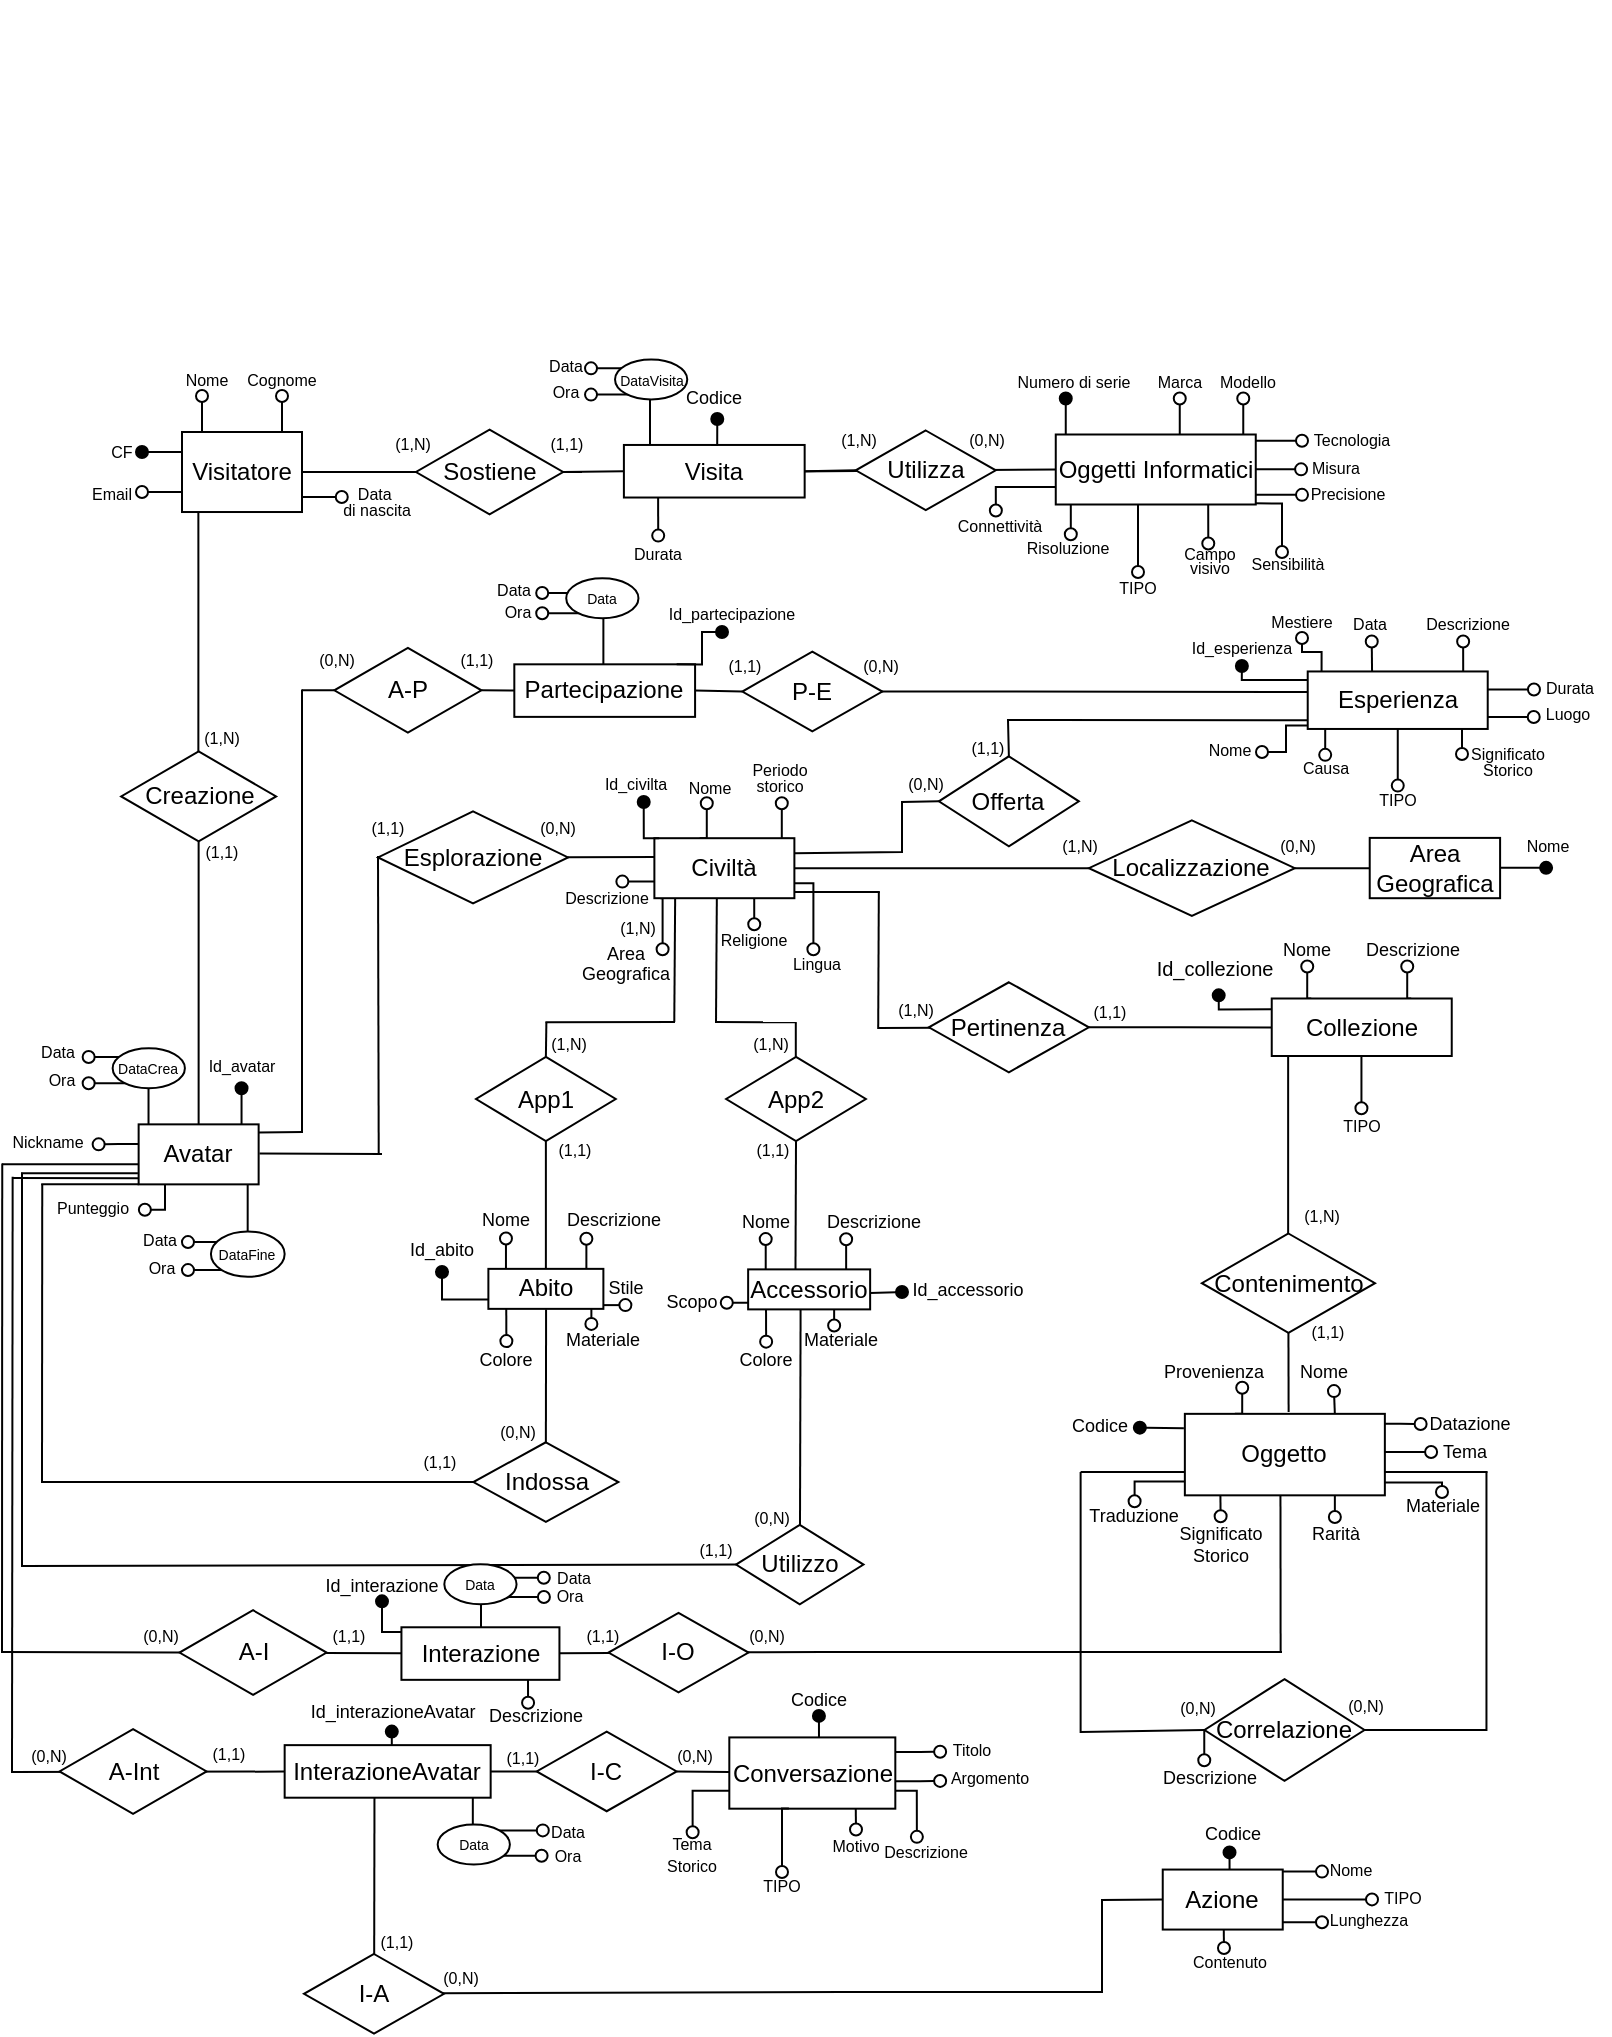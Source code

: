 <mxfile version="24.4.0" type="device">
  <diagram name="Pagina-1" id="xlJhvgW3dntGbL7X99_p">
    <mxGraphModel dx="1450" dy="1021" grid="1" gridSize="10" guides="1" tooltips="1" connect="1" arrows="1" fold="1" page="0" pageScale="1" pageWidth="827" pageHeight="1169" math="0" shadow="0">
      <root>
        <mxCell id="0" />
        <mxCell id="1" parent="0" />
        <mxCell id="xFyrg9qpgeF3Z5DftNoa-2" value="" style="edgeStyle=orthogonalEdgeStyle;rounded=0;orthogonalLoop=1;jettySize=auto;html=1;endArrow=none;endFill=0;" parent="1" edge="1">
          <mxGeometry relative="1" as="geometry">
            <Array as="points">
              <mxPoint x="-211.82" y="120" />
              <mxPoint x="-211.82" y="120" />
            </Array>
            <mxPoint x="-211.82" y="90.01" as="sourcePoint" />
            <mxPoint x="-211.82" y="212.7" as="targetPoint" />
          </mxGeometry>
        </mxCell>
        <mxCell id="xFyrg9qpgeF3Z5DftNoa-32" style="edgeStyle=orthogonalEdgeStyle;rounded=0;orthogonalLoop=1;jettySize=auto;html=1;exitX=0;exitY=0.5;exitDx=0;exitDy=0;endArrow=oval;endFill=0;" parent="1" edge="1">
          <mxGeometry relative="1" as="geometry">
            <mxPoint x="-240" y="80" as="targetPoint" />
            <mxPoint x="-220" y="77.115" as="sourcePoint" />
            <Array as="points">
              <mxPoint x="-220" y="80" />
            </Array>
          </mxGeometry>
        </mxCell>
        <mxCell id="esEqVlL6re1M1a8fyDZB-2" value="Visitatore" style="whiteSpace=wrap;html=1;align=center;" parent="1" vertex="1">
          <mxGeometry x="-220" y="50" width="60" height="40.01" as="geometry" />
        </mxCell>
        <mxCell id="xFyrg9qpgeF3Z5DftNoa-36" style="edgeStyle=orthogonalEdgeStyle;rounded=0;orthogonalLoop=1;jettySize=auto;html=1;exitX=0.25;exitY=0;exitDx=0;exitDy=0;entryX=0.5;entryY=1;entryDx=0;entryDy=0;endArrow=oval;endFill=0;" parent="1" edge="1">
          <mxGeometry relative="1" as="geometry">
            <mxPoint x="42.39" y="235.6" as="targetPoint" />
            <mxPoint x="38.82" y="253.1" as="sourcePoint" />
          </mxGeometry>
        </mxCell>
        <mxCell id="xFyrg9qpgeF3Z5DftNoa-37" style="edgeStyle=orthogonalEdgeStyle;rounded=0;orthogonalLoop=1;jettySize=auto;html=1;exitX=0.967;exitY=0.01;exitDx=0;exitDy=0;entryX=0.25;entryY=1;entryDx=0;entryDy=0;endArrow=oval;endFill=0;exitPerimeter=0;" parent="1" source="esEqVlL6re1M1a8fyDZB-8" edge="1">
          <mxGeometry relative="1" as="geometry">
            <mxPoint x="79.9" y="235.6" as="targetPoint" />
            <mxPoint x="91.33" y="253.1" as="sourcePoint" />
          </mxGeometry>
        </mxCell>
        <mxCell id="xFyrg9qpgeF3Z5DftNoa-3" style="edgeStyle=orthogonalEdgeStyle;rounded=0;orthogonalLoop=1;jettySize=auto;html=1;exitX=0.5;exitY=1;exitDx=0;exitDy=0;entryX=0.5;entryY=0;entryDx=0;entryDy=0;endArrow=none;endFill=0;" parent="1" source="xFyrg9qpgeF3Z5DftNoa-1" target="esEqVlL6re1M1a8fyDZB-29" edge="1">
          <mxGeometry relative="1" as="geometry">
            <Array as="points">
              <mxPoint x="-211.68" y="396.18" />
            </Array>
          </mxGeometry>
        </mxCell>
        <mxCell id="xFyrg9qpgeF3Z5DftNoa-1" value="Creazione" style="shape=rhombus;perimeter=rhombusPerimeter;whiteSpace=wrap;html=1;align=center;" parent="1" vertex="1">
          <mxGeometry x="-250.43" y="209.71" width="77.5" height="45" as="geometry" />
        </mxCell>
        <mxCell id="xFyrg9qpgeF3Z5DftNoa-6" value="Indossa" style="shape=rhombus;perimeter=rhombusPerimeter;whiteSpace=wrap;html=1;align=center;" parent="1" vertex="1">
          <mxGeometry x="-74.31" y="555.13" width="72.5" height="39.75" as="geometry" />
        </mxCell>
        <mxCell id="xFyrg9qpgeF3Z5DftNoa-7" value="Utilizzo" style="shape=rhombus;perimeter=rhombusPerimeter;whiteSpace=wrap;html=1;align=center;" parent="1" vertex="1">
          <mxGeometry x="57" y="596.42" width="63.75" height="39.75" as="geometry" />
        </mxCell>
        <mxCell id="xFyrg9qpgeF3Z5DftNoa-29" value="&lt;font style=&quot;font-size: 8px;&quot;&gt;Nome&lt;/font&gt;" style="text;html=1;align=center;verticalAlign=middle;whiteSpace=wrap;rounded=0;" parent="1" vertex="1">
          <mxGeometry x="-220" y="17.51" width="25" height="10" as="geometry" />
        </mxCell>
        <mxCell id="xFyrg9qpgeF3Z5DftNoa-31" value="&lt;font style=&quot;font-size: 8px;&quot;&gt;Cognome&lt;/font&gt;" style="text;html=1;align=center;verticalAlign=middle;whiteSpace=wrap;rounded=0;" parent="1" vertex="1">
          <mxGeometry x="-200" y="7.51" width="60" height="30" as="geometry" />
        </mxCell>
        <mxCell id="xFyrg9qpgeF3Z5DftNoa-34" value="&lt;p style=&quot;line-height: 50%;&quot;&gt;&lt;font style=&quot;font-size: 8px;&quot;&gt;Periodo storico&lt;/font&gt;&lt;/p&gt;" style="text;html=1;align=center;verticalAlign=middle;whiteSpace=wrap;rounded=0;" parent="1" vertex="1">
          <mxGeometry x="64.51" y="221.81" width="27.56" height="0.29" as="geometry" />
        </mxCell>
        <mxCell id="xFyrg9qpgeF3Z5DftNoa-35" value="&lt;font style=&quot;font-size: 8px;&quot;&gt;Nome&lt;/font&gt;" style="text;html=1;align=center;verticalAlign=middle;whiteSpace=wrap;rounded=0;" parent="1" vertex="1">
          <mxGeometry x="13.5" y="211.71" width="60" height="30" as="geometry" />
        </mxCell>
        <mxCell id="IS9MgUI0sy-0iihlmr4d-4" value="&lt;font style=&quot;font-size: 8px;&quot;&gt;Misura&lt;/font&gt;" style="text;html=1;align=center;verticalAlign=middle;whiteSpace=wrap;rounded=1;strokeColor=none;" parent="1" vertex="1">
          <mxGeometry x="331.81" y="61" width="50" height="12" as="geometry" />
        </mxCell>
        <mxCell id="IS9MgUI0sy-0iihlmr4d-5" value="&lt;font style=&quot;font-size: 8px;&quot;&gt;Modello&lt;/font&gt;" style="text;html=1;align=center;verticalAlign=middle;whiteSpace=wrap;rounded=1;strokeColor=none;" parent="1" vertex="1">
          <mxGeometry x="293.13" y="13.76" width="40" height="20" as="geometry" />
        </mxCell>
        <mxCell id="IS9MgUI0sy-0iihlmr4d-10" value="&lt;font style=&quot;font-size: 8px;&quot;&gt;Marca&lt;/font&gt;" style="text;html=1;align=center;verticalAlign=middle;whiteSpace=wrap;rounded=1;strokeColor=none;glass=0;" parent="1" vertex="1">
          <mxGeometry x="253.76" y="16.26" width="50" height="15" as="geometry" />
        </mxCell>
        <mxCell id="IS9MgUI0sy-0iihlmr4d-41" value="&lt;font style=&quot;font-size: 8px;&quot;&gt;Punteggio&lt;/font&gt;" style="text;html=1;align=center;verticalAlign=middle;whiteSpace=wrap;rounded=1;strokeColor=none;" parent="1" vertex="1">
          <mxGeometry x="-288.56" y="425.18" width="49" height="23" as="geometry" />
        </mxCell>
        <mxCell id="psAY5yPwDMX2NuFO3N5F-12" value="&lt;font style=&quot;font-size: 9px;&quot;&gt;Descrizione&lt;/font&gt;" style="text;html=1;align=center;verticalAlign=middle;whiteSpace=wrap;rounded=0;" parent="1" vertex="1">
          <mxGeometry x="377.87" y="300" width="35" height="15" as="geometry" />
        </mxCell>
        <mxCell id="psAY5yPwDMX2NuFO3N5F-13" value="&lt;font style=&quot;font-size: 9px;&quot;&gt;Nome&lt;/font&gt;" style="text;html=1;align=center;verticalAlign=middle;whiteSpace=wrap;rounded=0;" parent="1" vertex="1">
          <mxGeometry x="324.87" y="300" width="35" height="15" as="geometry" />
        </mxCell>
        <mxCell id="sCdLPjGgIY4ofrzn0zne-25" style="edgeStyle=orthogonalEdgeStyle;rounded=0;orthogonalLoop=1;jettySize=auto;html=1;exitX=0.25;exitY=0;exitDx=0;exitDy=0;endArrow=oval;endFill=0;" parent="1" edge="1">
          <mxGeometry relative="1" as="geometry">
            <mxPoint x="374.873" y="154.73" as="targetPoint" />
            <mxPoint x="375.04" y="170.98" as="sourcePoint" />
          </mxGeometry>
        </mxCell>
        <mxCell id="sCdLPjGgIY4ofrzn0zne-29" style="edgeStyle=orthogonalEdgeStyle;rounded=0;orthogonalLoop=1;jettySize=auto;html=1;exitX=0.75;exitY=0;exitDx=0;exitDy=0;endArrow=oval;endFill=0;" parent="1" edge="1">
          <mxGeometry relative="1" as="geometry">
            <mxPoint x="420.57" y="154.73" as="targetPoint" />
            <mxPoint x="422.07" y="170.98" as="sourcePoint" />
          </mxGeometry>
        </mxCell>
        <mxCell id="sCdLPjGgIY4ofrzn0zne-9" value="Offerta" style="shape=rhombus;perimeter=rhombusPerimeter;whiteSpace=wrap;html=1;align=center;" parent="1" vertex="1">
          <mxGeometry x="158.44" y="212.15" width="70" height="45" as="geometry" />
        </mxCell>
        <mxCell id="sCdLPjGgIY4ofrzn0zne-26" value="&lt;font style=&quot;font-size: 8px;&quot;&gt;Nome&lt;/font&gt;" style="text;html=1;align=center;verticalAlign=middle;whiteSpace=wrap;rounded=1;strokeColor=none;" parent="1" vertex="1">
          <mxGeometry x="284.14" y="198.48" width="40" height="20" as="geometry" />
        </mxCell>
        <mxCell id="sCdLPjGgIY4ofrzn0zne-27" value="&lt;font style=&quot;font-size: 8px;&quot;&gt;Descrizione&lt;/font&gt;" style="text;html=1;align=center;verticalAlign=middle;whiteSpace=wrap;rounded=1;strokeColor=none;" parent="1" vertex="1">
          <mxGeometry x="402.86" y="134.73" width="40" height="20" as="geometry" />
        </mxCell>
        <mxCell id="sCdLPjGgIY4ofrzn0zne-28" value="&lt;font style=&quot;font-size: 8px;&quot;&gt;Durata&lt;/font&gt;" style="text;html=1;align=center;verticalAlign=middle;whiteSpace=wrap;rounded=1;strokeColor=none;" parent="1" vertex="1">
          <mxGeometry x="453.86" y="166.98" width="40" height="20" as="geometry" />
        </mxCell>
        <mxCell id="sCdLPjGgIY4ofrzn0zne-32" value="&lt;font style=&quot;font-size: 8px;&quot;&gt;(0,N)&lt;/font&gt;" style="text;html=1;align=center;verticalAlign=middle;whiteSpace=wrap;rounded=1;strokeColor=none;glass=0;" parent="1" vertex="1">
          <mxGeometry x="-56.74" y="239.71" width="50" height="15" as="geometry" />
        </mxCell>
        <mxCell id="sCdLPjGgIY4ofrzn0zne-36" value="&lt;font style=&quot;font-size: 8px;&quot;&gt;(1,1)&lt;/font&gt;" style="text;html=1;align=center;verticalAlign=middle;whiteSpace=wrap;rounded=1;strokeColor=none;glass=0;" parent="1" vertex="1">
          <mxGeometry x="-142.17" y="239.71" width="50" height="15" as="geometry" />
        </mxCell>
        <mxCell id="sCdLPjGgIY4ofrzn0zne-37" value="&lt;font style=&quot;font-size: 8px;&quot;&gt;(1,N)&lt;/font&gt;" style="text;html=1;align=center;verticalAlign=middle;whiteSpace=wrap;rounded=1;strokeColor=none;glass=0;" parent="1" vertex="1">
          <mxGeometry x="-225.11" y="194.71" width="50" height="15" as="geometry" />
        </mxCell>
        <mxCell id="sCdLPjGgIY4ofrzn0zne-38" value="&lt;font style=&quot;font-size: 8px;&quot;&gt;(1,1)&lt;/font&gt;" style="text;html=1;align=center;verticalAlign=middle;whiteSpace=wrap;rounded=1;strokeColor=none;glass=0;" parent="1" vertex="1">
          <mxGeometry x="-225.11" y="251.08" width="50" height="15" as="geometry" />
        </mxCell>
        <mxCell id="sCdLPjGgIY4ofrzn0zne-39" value="&lt;font style=&quot;font-size: 8px;&quot;&gt;(0,N)&lt;/font&gt;" style="text;html=1;align=center;verticalAlign=middle;whiteSpace=wrap;rounded=1;strokeColor=none;glass=0;" parent="1" vertex="1">
          <mxGeometry x="-76.77" y="541.13" width="50" height="15" as="geometry" />
        </mxCell>
        <mxCell id="sCdLPjGgIY4ofrzn0zne-40" value="&lt;font style=&quot;font-size: 8px;&quot;&gt;(1,1)&lt;/font&gt;" style="text;html=1;align=center;verticalAlign=middle;whiteSpace=wrap;rounded=1;strokeColor=none;glass=0;" parent="1" vertex="1">
          <mxGeometry x="-115.67" y="556.13" width="50" height="15" as="geometry" />
        </mxCell>
        <mxCell id="sCdLPjGgIY4ofrzn0zne-41" value="&lt;font style=&quot;font-size: 8px;&quot;&gt;(0,N)&lt;/font&gt;" style="text;html=1;align=center;verticalAlign=middle;whiteSpace=wrap;rounded=1;strokeColor=none;glass=0;" parent="1" vertex="1">
          <mxGeometry x="50.16" y="584.67" width="50" height="15" as="geometry" />
        </mxCell>
        <mxCell id="sCdLPjGgIY4ofrzn0zne-42" value="&lt;font style=&quot;font-size: 8px;&quot;&gt;(1,1&lt;/font&gt;&lt;span style=&quot;font-size: 8px; background-color: initial;&quot;&gt;)&lt;/span&gt;" style="text;html=1;align=center;verticalAlign=middle;whiteSpace=wrap;rounded=1;strokeColor=none;glass=0;" parent="1" vertex="1">
          <mxGeometry x="22.44" y="600.17" width="50" height="15" as="geometry" />
        </mxCell>
        <mxCell id="sCdLPjGgIY4ofrzn0zne-49" value="&lt;span style=&quot;font-size: 8px;&quot;&gt;(0,N)&lt;/span&gt;" style="text;html=1;align=center;verticalAlign=middle;whiteSpace=wrap;rounded=1;strokeColor=none;glass=0;" parent="1" vertex="1">
          <mxGeometry x="126.88" y="217.21" width="50" height="15" as="geometry" />
        </mxCell>
        <mxCell id="sCdLPjGgIY4ofrzn0zne-50" value="&lt;span style=&quot;font-size: 8px;&quot;&gt;(1,1)&lt;/span&gt;" style="text;html=1;align=center;verticalAlign=middle;whiteSpace=wrap;rounded=1;strokeColor=none;glass=0;" parent="1" vertex="1">
          <mxGeometry x="158" y="199.66" width="50" height="15" as="geometry" />
        </mxCell>
        <mxCell id="-KCrA8Snv7a03eBKMKKP-2" value="&lt;font style=&quot;font-size: 8px;&quot;&gt;Luogo&lt;/font&gt;" style="text;html=1;align=center;verticalAlign=middle;whiteSpace=wrap;rounded=1;strokeColor=none;" parent="1" vertex="1">
          <mxGeometry x="452.86" y="180.48" width="40" height="20" as="geometry" />
        </mxCell>
        <mxCell id="-KCrA8Snv7a03eBKMKKP-9" style="edgeStyle=orthogonalEdgeStyle;rounded=0;orthogonalLoop=1;jettySize=auto;html=1;exitX=0.5;exitY=1;exitDx=0;exitDy=0;" parent="1" source="sCdLPjGgIY4ofrzn0zne-49" target="sCdLPjGgIY4ofrzn0zne-49" edge="1">
          <mxGeometry relative="1" as="geometry" />
        </mxCell>
        <mxCell id="O113cSQGS3Kzy_eXXIUR-2" value="&lt;font style=&quot;font-size: 8px;&quot;&gt;(1,1)&lt;/font&gt;" style="text;html=1;align=center;verticalAlign=middle;whiteSpace=wrap;rounded=1;strokeColor=none;glass=0;" parent="1" vertex="1">
          <mxGeometry x="219.31" y="331.68" width="50" height="15" as="geometry" />
        </mxCell>
        <mxCell id="Uv16PW8lFVU73aN1idEa-114" style="edgeStyle=orthogonalEdgeStyle;rounded=0;orthogonalLoop=1;jettySize=auto;html=1;endArrow=none;endFill=0;" parent="1" source="O113cSQGS3Kzy_eXXIUR-4" target="KGt15_m-9OCbbfXcBj1e-68" edge="1">
          <mxGeometry relative="1" as="geometry" />
        </mxCell>
        <mxCell id="O113cSQGS3Kzy_eXXIUR-7" value="&lt;span style=&quot;font-size: 8px;&quot;&gt;(1,N)&lt;/span&gt;" style="text;html=1;align=center;verticalAlign=middle;whiteSpace=wrap;rounded=1;strokeColor=none;glass=0;" parent="1" vertex="1">
          <mxGeometry x="122.44" y="330.18" width="50" height="15" as="geometry" />
        </mxCell>
        <mxCell id="6Y740NKRe_7SumzculxD-2" value="&lt;font style=&quot;font-size: 8px;&quot;&gt;CF&lt;/font&gt;" style="text;html=1;align=center;verticalAlign=middle;whiteSpace=wrap;rounded=0;" parent="1" vertex="1">
          <mxGeometry x="-260" y="54.38" width="20" height="10" as="geometry" />
        </mxCell>
        <mxCell id="6Y740NKRe_7SumzculxD-4" style="edgeStyle=orthogonalEdgeStyle;rounded=0;orthogonalLoop=1;jettySize=auto;html=1;exitX=0;exitY=0;exitDx=0;exitDy=0;endArrow=oval;endFill=0;" parent="1" edge="1">
          <mxGeometry relative="1" as="geometry">
            <mxPoint x="-210" y="32" as="targetPoint" />
            <mxPoint x="-210" y="50" as="sourcePoint" />
            <Array as="points" />
          </mxGeometry>
        </mxCell>
        <mxCell id="6Y740NKRe_7SumzculxD-5" style="edgeStyle=orthogonalEdgeStyle;rounded=0;orthogonalLoop=1;jettySize=auto;html=1;exitX=0;exitY=0;exitDx=0;exitDy=0;endArrow=oval;endFill=0;" parent="1" edge="1">
          <mxGeometry relative="1" as="geometry">
            <mxPoint x="-170" y="32" as="targetPoint" />
            <mxPoint x="-170" y="50" as="sourcePoint" />
            <Array as="points" />
          </mxGeometry>
        </mxCell>
        <mxCell id="6Y740NKRe_7SumzculxD-6" value="&lt;font style=&quot;font-size: 8px;&quot;&gt;Email&lt;/font&gt;" style="text;html=1;align=center;verticalAlign=middle;whiteSpace=wrap;rounded=0;" parent="1" vertex="1">
          <mxGeometry x="-270" y="76" width="30" height="7" as="geometry" />
        </mxCell>
        <mxCell id="6Y740NKRe_7SumzculxD-8" style="edgeStyle=orthogonalEdgeStyle;rounded=0;orthogonalLoop=1;jettySize=auto;html=1;exitX=0;exitY=0.25;exitDx=0;exitDy=0;endArrow=oval;endFill=1;" parent="1" source="esEqVlL6re1M1a8fyDZB-2" edge="1">
          <mxGeometry relative="1" as="geometry">
            <mxPoint x="-240" y="60" as="targetPoint" />
            <mxPoint x="-285" y="38.76" as="sourcePoint" />
            <Array as="points" />
          </mxGeometry>
        </mxCell>
        <mxCell id="6Y740NKRe_7SumzculxD-16" style="edgeStyle=orthogonalEdgeStyle;rounded=0;orthogonalLoop=1;jettySize=auto;html=1;exitX=0;exitY=0.25;exitDx=0;exitDy=0;endArrow=oval;endFill=0;" parent="1" edge="1">
          <mxGeometry relative="1" as="geometry">
            <mxPoint x="-261.68" y="406.18" as="targetPoint" />
            <mxPoint x="-241.68" y="405.95" as="sourcePoint" />
            <Array as="points">
              <mxPoint x="-251.68" y="406.18" />
            </Array>
          </mxGeometry>
        </mxCell>
        <mxCell id="6Y740NKRe_7SumzculxD-17" value="&lt;font style=&quot;font-size: 8px;&quot;&gt;Nickname&lt;/font&gt;" style="text;html=1;align=center;verticalAlign=middle;whiteSpace=wrap;rounded=1;strokeColor=none;" parent="1" vertex="1">
          <mxGeometry x="-301.68" y="392.18" width="30" height="23.5" as="geometry" />
        </mxCell>
        <mxCell id="6Y740NKRe_7SumzculxD-43" value="" style="endArrow=none;html=1;rounded=0;" parent="1" edge="1">
          <mxGeometry width="50" height="50" relative="1" as="geometry">
            <mxPoint x="-310" y="416.18" as="sourcePoint" />
            <mxPoint x="-241.68" y="416.18" as="targetPoint" />
          </mxGeometry>
        </mxCell>
        <mxCell id="6Y740NKRe_7SumzculxD-44" value="" style="endArrow=none;html=1;rounded=0;" parent="1" edge="1">
          <mxGeometry width="50" height="50" relative="1" as="geometry">
            <mxPoint x="-290.4" y="426.18" as="sourcePoint" />
            <mxPoint x="-241.68" y="426.18" as="targetPoint" />
          </mxGeometry>
        </mxCell>
        <mxCell id="6Y740NKRe_7SumzculxD-45" value="" style="endArrow=none;html=1;rounded=0;" parent="1" edge="1">
          <mxGeometry width="50" height="50" relative="1" as="geometry">
            <mxPoint x="-310" y="660.085" as="sourcePoint" />
            <mxPoint x="-309.88" y="415.7" as="targetPoint" />
          </mxGeometry>
        </mxCell>
        <mxCell id="6Y740NKRe_7SumzculxD-46" value="" style="endArrow=none;html=1;rounded=0;" parent="1" edge="1">
          <mxGeometry width="50" height="50" relative="1" as="geometry">
            <mxPoint x="-290" y="575.5" as="sourcePoint" />
            <mxPoint x="-289.88" y="426" as="targetPoint" />
          </mxGeometry>
        </mxCell>
        <mxCell id="6Y740NKRe_7SumzculxD-47" value="" style="endArrow=none;html=1;rounded=0;entryX=0;entryY=0.5;entryDx=0;entryDy=0;" parent="1" target="xFyrg9qpgeF3Z5DftNoa-6" edge="1">
          <mxGeometry width="50" height="50" relative="1" as="geometry">
            <mxPoint x="-290" y="575" as="sourcePoint" />
            <mxPoint x="35.63" y="570.75" as="targetPoint" />
          </mxGeometry>
        </mxCell>
        <mxCell id="6Y740NKRe_7SumzculxD-48" value="" style="endArrow=none;html=1;rounded=0;entryX=0;entryY=0.5;entryDx=0;entryDy=0;" parent="1" target="xFyrg9qpgeF3Z5DftNoa-7" edge="1">
          <mxGeometry width="50" height="50" relative="1" as="geometry">
            <mxPoint x="-300" y="617" as="sourcePoint" />
            <mxPoint x="244.38" y="618" as="targetPoint" />
          </mxGeometry>
        </mxCell>
        <mxCell id="6Y740NKRe_7SumzculxD-64" value="" style="endArrow=none;html=1;rounded=0;" parent="1" edge="1">
          <mxGeometry width="50" height="50" relative="1" as="geometry">
            <mxPoint x="47" y="345.5" as="sourcePoint" />
            <mxPoint x="47.44" y="280" as="targetPoint" />
          </mxGeometry>
        </mxCell>
        <mxCell id="6Y740NKRe_7SumzculxD-76" value="" style="endArrow=none;html=1;rounded=0;entryX=0.543;entryY=0.997;entryDx=0;entryDy=0;entryPerimeter=0;exitX=0.5;exitY=0;exitDx=0;exitDy=0;" parent="1" source="xFyrg9qpgeF3Z5DftNoa-6" edge="1">
          <mxGeometry width="50" height="50" relative="1" as="geometry">
            <mxPoint x="-38" y="550" as="sourcePoint" />
            <mxPoint x="-37.957" y="488.69" as="targetPoint" />
          </mxGeometry>
        </mxCell>
        <mxCell id="KGt15_m-9OCbbfXcBj1e-8" value="&lt;font style=&quot;font-size: 8px;&quot;&gt;(1,N)&lt;/font&gt;" style="text;html=1;align=center;verticalAlign=middle;whiteSpace=wrap;rounded=1;strokeColor=none;glass=0;" parent="1" vertex="1">
          <mxGeometry x="-17.37" y="289.2" width="50" height="15" as="geometry" />
        </mxCell>
        <mxCell id="KGt15_m-9OCbbfXcBj1e-15" value="" style="endArrow=none;html=1;rounded=0;exitX=1;exitY=0.5;exitDx=0;exitDy=0;" parent="1" source="esEqVlL6re1M1a8fyDZB-2" edge="1">
          <mxGeometry width="50" height="50" relative="1" as="geometry">
            <mxPoint x="-70" y="60" as="sourcePoint" />
            <mxPoint x="-20" y="70" as="targetPoint" />
          </mxGeometry>
        </mxCell>
        <mxCell id="KGt15_m-9OCbbfXcBj1e-16" value="" style="endArrow=none;html=1;rounded=0;exitX=1;exitY=0.5;exitDx=0;exitDy=0;entryX=0;entryY=0.5;entryDx=0;entryDy=0;" parent="1" target="esEqVlL6re1M1a8fyDZB-7" edge="1">
          <mxGeometry width="50" height="50" relative="1" as="geometry">
            <mxPoint x="46.88" y="70.015" as="sourcePoint" />
            <mxPoint x="120" y="-10" as="targetPoint" />
          </mxGeometry>
        </mxCell>
        <mxCell id="KGt15_m-9OCbbfXcBj1e-27" style="edgeStyle=orthogonalEdgeStyle;rounded=0;orthogonalLoop=1;jettySize=auto;html=1;exitX=0;exitY=0;exitDx=0;exitDy=0;endArrow=oval;endFill=1;" parent="1" edge="1">
          <mxGeometry relative="1" as="geometry">
            <mxPoint x="221.88" y="33.25" as="targetPoint" />
            <mxPoint x="221.88" y="51.25" as="sourcePoint" />
            <Array as="points" />
          </mxGeometry>
        </mxCell>
        <mxCell id="KGt15_m-9OCbbfXcBj1e-28" value="&lt;font style=&quot;font-size: 8px;&quot;&gt;Numero di serie&lt;/font&gt;" style="text;html=1;align=center;verticalAlign=middle;whiteSpace=wrap;rounded=1;strokeColor=none;glass=0;" parent="1" vertex="1">
          <mxGeometry x="192.51" y="20.01" width="65.62" height="7.5" as="geometry" />
        </mxCell>
        <mxCell id="KGt15_m-9OCbbfXcBj1e-29" style="edgeStyle=orthogonalEdgeStyle;rounded=0;orthogonalLoop=1;jettySize=auto;html=1;exitX=0;exitY=0;exitDx=0;exitDy=0;endArrow=oval;endFill=0;" parent="1" edge="1">
          <mxGeometry relative="1" as="geometry">
            <mxPoint x="278.88" y="33.25" as="targetPoint" />
            <mxPoint x="278.88" y="51.25" as="sourcePoint" />
            <Array as="points" />
          </mxGeometry>
        </mxCell>
        <mxCell id="KGt15_m-9OCbbfXcBj1e-30" style="edgeStyle=orthogonalEdgeStyle;rounded=0;orthogonalLoop=1;jettySize=auto;html=1;exitX=0;exitY=0;exitDx=0;exitDy=0;endArrow=oval;endFill=0;" parent="1" edge="1">
          <mxGeometry relative="1" as="geometry">
            <mxPoint x="310.63" y="33.25" as="targetPoint" />
            <mxPoint x="310.63" y="51.25" as="sourcePoint" />
            <Array as="points" />
          </mxGeometry>
        </mxCell>
        <mxCell id="KGt15_m-9OCbbfXcBj1e-31" style="edgeStyle=orthogonalEdgeStyle;rounded=0;orthogonalLoop=1;jettySize=auto;html=1;exitX=1;exitY=0.5;exitDx=0;exitDy=0;endArrow=oval;endFill=0;" parent="1" edge="1">
          <mxGeometry relative="1" as="geometry">
            <mxPoint x="316.43" y="68.67" as="sourcePoint" />
            <mxPoint x="339.55" y="68.67" as="targetPoint" />
          </mxGeometry>
        </mxCell>
        <mxCell id="KGt15_m-9OCbbfXcBj1e-32" style="edgeStyle=orthogonalEdgeStyle;rounded=0;orthogonalLoop=1;jettySize=auto;html=1;exitX=1;exitY=0.5;exitDx=0;exitDy=0;endArrow=oval;endFill=0;" parent="1" edge="1">
          <mxGeometry relative="1" as="geometry">
            <mxPoint x="316.88" y="54.38" as="sourcePoint" />
            <mxPoint x="340" y="54.38" as="targetPoint" />
          </mxGeometry>
        </mxCell>
        <mxCell id="KGt15_m-9OCbbfXcBj1e-33" value="&lt;font style=&quot;font-size: 8px;&quot;&gt;Tecnologia&lt;/font&gt;" style="text;html=1;align=center;verticalAlign=middle;whiteSpace=wrap;rounded=1;strokeColor=none;" parent="1" vertex="1">
          <mxGeometry x="341.88" y="43.38" width="46" height="19" as="geometry" />
        </mxCell>
        <mxCell id="KGt15_m-9OCbbfXcBj1e-48" value="&lt;p style=&quot;line-height: 70%;&quot;&gt;&lt;font style=&quot;font-size: 9px;&quot;&gt;Area Geografica&lt;/font&gt;&lt;/p&gt;" style="text;html=1;align=center;verticalAlign=middle;whiteSpace=wrap;rounded=0;" parent="1" vertex="1">
          <mxGeometry x="-27.74" y="300" width="60" height="30" as="geometry" />
        </mxCell>
        <mxCell id="KGt15_m-9OCbbfXcBj1e-53" style="edgeStyle=orthogonalEdgeStyle;rounded=0;orthogonalLoop=1;jettySize=auto;html=1;exitX=0.25;exitY=1;exitDx=0;exitDy=0;endArrow=oval;endFill=0;" parent="1" edge="1">
          <mxGeometry relative="1" as="geometry">
            <mxPoint x="19.21" y="283.1" as="sourcePoint" />
            <mxPoint x="20.3" y="308.6" as="targetPoint" />
          </mxGeometry>
        </mxCell>
        <mxCell id="KGt15_m-9OCbbfXcBj1e-54" value="" style="endArrow=none;html=1;rounded=0;exitX=1;exitY=0.25;exitDx=0;exitDy=0;entryX=0;entryY=0.5;entryDx=0;entryDy=0;" parent="1" source="esEqVlL6re1M1a8fyDZB-8" target="sCdLPjGgIY4ofrzn0zne-9" edge="1">
          <mxGeometry width="50" height="50" relative="1" as="geometry">
            <mxPoint x="130.38" y="288.6" as="sourcePoint" />
            <mxPoint x="180.38" y="238.6" as="targetPoint" />
            <Array as="points">
              <mxPoint x="140" y="260" />
              <mxPoint x="140" y="235" />
            </Array>
          </mxGeometry>
        </mxCell>
        <mxCell id="KGt15_m-9OCbbfXcBj1e-66" style="edgeStyle=orthogonalEdgeStyle;rounded=0;orthogonalLoop=1;jettySize=auto;html=1;exitX=1;exitY=0.5;exitDx=0;exitDy=0;endArrow=oval;endFill=0;" parent="1" edge="1">
          <mxGeometry relative="1" as="geometry">
            <mxPoint x="432.86" y="178.78" as="sourcePoint" />
            <mxPoint x="455.98" y="178.78" as="targetPoint" />
          </mxGeometry>
        </mxCell>
        <mxCell id="KGt15_m-9OCbbfXcBj1e-67" style="edgeStyle=orthogonalEdgeStyle;rounded=0;orthogonalLoop=1;jettySize=auto;html=1;exitX=1;exitY=0.5;exitDx=0;exitDy=0;endArrow=oval;endFill=0;" parent="1" edge="1">
          <mxGeometry relative="1" as="geometry">
            <mxPoint x="432.86" y="192.48" as="sourcePoint" />
            <mxPoint x="455.86" y="192.48" as="targetPoint" />
            <Array as="points">
              <mxPoint x="448.86" y="192.48" />
            </Array>
          </mxGeometry>
        </mxCell>
        <mxCell id="KGt15_m-9OCbbfXcBj1e-70" value="" style="endArrow=none;html=1;rounded=0;" parent="1" edge="1">
          <mxGeometry width="50" height="50" relative="1" as="geometry">
            <mxPoint x="85" y="280" as="sourcePoint" />
            <mxPoint x="128.91" y="280" as="targetPoint" />
          </mxGeometry>
        </mxCell>
        <mxCell id="KGt15_m-9OCbbfXcBj1e-71" style="edgeStyle=orthogonalEdgeStyle;rounded=0;orthogonalLoop=1;jettySize=auto;html=1;exitX=0.75;exitY=0;exitDx=0;exitDy=0;endArrow=oval;endFill=0;" parent="1" edge="1">
          <mxGeometry relative="1" as="geometry">
            <mxPoint x="344.62" y="333.24" as="sourcePoint" />
            <mxPoint x="342.62" y="317.24" as="targetPoint" />
          </mxGeometry>
        </mxCell>
        <mxCell id="KGt15_m-9OCbbfXcBj1e-72" style="edgeStyle=orthogonalEdgeStyle;rounded=0;orthogonalLoop=1;jettySize=auto;html=1;exitX=0.75;exitY=0;exitDx=0;exitDy=0;endArrow=oval;endFill=0;" parent="1" edge="1">
          <mxGeometry relative="1" as="geometry">
            <mxPoint x="394.62" y="333.25" as="sourcePoint" />
            <mxPoint x="392.62" y="317.25" as="targetPoint" />
          </mxGeometry>
        </mxCell>
        <mxCell id="KGt15_m-9OCbbfXcBj1e-87" value="" style="endArrow=none;html=1;rounded=0;" parent="1" edge="1">
          <mxGeometry width="50" height="50" relative="1" as="geometry">
            <mxPoint x="333.07" y="452" as="sourcePoint" />
            <mxPoint x="333.07" y="362" as="targetPoint" />
          </mxGeometry>
        </mxCell>
        <mxCell id="KGt15_m-9OCbbfXcBj1e-90" value="" style="endArrow=none;html=1;rounded=0;exitX=0.5;exitY=1;exitDx=0;exitDy=0;" parent="1" source="yjBL0NTRzS2PuPFi7aJE-12" edge="1">
          <mxGeometry width="50" height="50" relative="1" as="geometry">
            <mxPoint x="85.898" y="520.425" as="sourcePoint" />
            <mxPoint x="333.31" y="540" as="targetPoint" />
          </mxGeometry>
        </mxCell>
        <mxCell id="sCdLPjGgIY4ofrzn0zne-51" value="&lt;span style=&quot;font-size: 8px;&quot;&gt;(1,N)&lt;/span&gt;" style="text;html=1;align=center;verticalAlign=middle;whiteSpace=wrap;rounded=1;strokeColor=none;glass=0;" parent="1" vertex="1">
          <mxGeometry x="324.87" y="432.9" width="50" height="15.277" as="geometry" />
        </mxCell>
        <mxCell id="psAY5yPwDMX2NuFO3N5F-20" value="&lt;font style=&quot;font-size: 9px;&quot;&gt;Nome&lt;/font&gt;" style="text;html=1;align=center;verticalAlign=middle;whiteSpace=wrap;rounded=0;" parent="1" vertex="1">
          <mxGeometry x="331.43" y="510.371" width="40" height="17.314" as="geometry" />
        </mxCell>
        <mxCell id="psAY5yPwDMX2NuFO3N5F-21" value="&lt;font style=&quot;font-size: 9px;&quot;&gt;Provenienza&lt;/font&gt;" style="text;html=1;align=center;verticalAlign=middle;whiteSpace=wrap;rounded=0;" parent="1" vertex="1">
          <mxGeometry x="276.43" y="510.371" width="40" height="17.314" as="geometry" />
        </mxCell>
        <mxCell id="psAY5yPwDMX2NuFO3N5F-22" value="&lt;font style=&quot;font-size: 9px;&quot;&gt;Codice&lt;/font&gt;" style="text;html=1;align=center;verticalAlign=middle;whiteSpace=wrap;rounded=0;" parent="1" vertex="1">
          <mxGeometry x="219.31" y="542" width="40" height="8" as="geometry" />
        </mxCell>
        <mxCell id="psAY5yPwDMX2NuFO3N5F-24" value="&lt;font style=&quot;font-size: 9px;&quot;&gt;Datazione&lt;/font&gt;" style="text;html=1;align=center;verticalAlign=middle;whiteSpace=wrap;rounded=0;" parent="1" vertex="1">
          <mxGeometry x="404.31" y="536" width="40" height="17.314" as="geometry" />
        </mxCell>
        <mxCell id="psAY5yPwDMX2NuFO3N5F-25" value="&lt;p style=&quot;line-height: 77%;&quot;&gt;&lt;font style=&quot;font-size: 9px;&quot;&gt;Significato Storico&lt;/font&gt;&lt;/p&gt;" style="text;html=1;align=center;verticalAlign=middle;whiteSpace=wrap;rounded=0;spacing=2;spacingTop=0;" parent="1" vertex="1">
          <mxGeometry x="271.81" y="597.0" width="55" height="17.314" as="geometry" />
        </mxCell>
        <mxCell id="psAY5yPwDMX2NuFO3N5F-27" style="edgeStyle=orthogonalEdgeStyle;rounded=0;orthogonalLoop=1;jettySize=auto;html=1;exitX=0.75;exitY=0;exitDx=0;exitDy=0;entryX=0.614;entryY=1.108;entryDx=0;entryDy=0;entryPerimeter=0;endArrow=oval;endFill=0;" parent="1" source="esEqVlL6re1M1a8fyDZB-14" target="psAY5yPwDMX2NuFO3N5F-20" edge="1">
          <mxGeometry relative="1" as="geometry" />
        </mxCell>
        <mxCell id="psAY5yPwDMX2NuFO3N5F-28" style="edgeStyle=orthogonalEdgeStyle;rounded=0;orthogonalLoop=1;jettySize=auto;html=1;exitX=0.25;exitY=0;exitDx=0;exitDy=0;entryX=0.842;entryY=1.009;entryDx=0;entryDy=0;entryPerimeter=0;endArrow=oval;endFill=0;" parent="1" source="esEqVlL6re1M1a8fyDZB-14" target="psAY5yPwDMX2NuFO3N5F-21" edge="1">
          <mxGeometry relative="1" as="geometry" />
        </mxCell>
        <mxCell id="psAY5yPwDMX2NuFO3N5F-32" style="edgeStyle=orthogonalEdgeStyle;rounded=0;orthogonalLoop=1;jettySize=auto;html=1;exitX=0.75;exitY=1;exitDx=0;exitDy=0;entryX=0.578;entryY=0.124;entryDx=0;entryDy=0;entryPerimeter=0;endArrow=oval;endFill=0;" parent="1" source="esEqVlL6re1M1a8fyDZB-14" edge="1">
          <mxGeometry relative="1" as="geometry">
            <mxPoint x="356.43" y="592.469" as="targetPoint" />
          </mxGeometry>
        </mxCell>
        <mxCell id="sCdLPjGgIY4ofrzn0zne-52" value="&lt;span style=&quot;font-size: 8px;&quot;&gt;(1,1)&lt;/span&gt;" style="text;html=1;align=center;verticalAlign=middle;whiteSpace=wrap;rounded=1;strokeColor=none;glass=0;" parent="1" vertex="1">
          <mxGeometry x="327.87" y="491.861" width="50" height="15.277" as="geometry" />
        </mxCell>
        <mxCell id="KGt15_m-9OCbbfXcBj1e-92" value="" style="endArrow=none;html=1;rounded=0;entryX=-0.006;entryY=0.815;entryDx=0;entryDy=0;entryPerimeter=0;" parent="1" target="esEqVlL6re1M1a8fyDZB-29" edge="1">
          <mxGeometry width="50" height="50" relative="1" as="geometry">
            <mxPoint x="-300.5" y="420.68" as="sourcePoint" />
            <mxPoint x="-328.56" y="439.18" as="targetPoint" />
          </mxGeometry>
        </mxCell>
        <mxCell id="KGt15_m-9OCbbfXcBj1e-93" value="" style="endArrow=none;html=1;rounded=0;" parent="1" edge="1">
          <mxGeometry width="50" height="50" relative="1" as="geometry">
            <mxPoint x="-300" y="617.5" as="sourcePoint" />
            <mxPoint x="-300" y="420.43" as="targetPoint" />
          </mxGeometry>
        </mxCell>
        <mxCell id="KGt15_m-9OCbbfXcBj1e-94" value="" style="endArrow=none;html=1;rounded=0;" parent="1" source="QMaH3NDAXjiI4MQNCzqP-25" edge="1">
          <mxGeometry width="50" height="50" relative="1" as="geometry">
            <mxPoint x="-310.5" y="660" as="sourcePoint" />
            <mxPoint x="330" y="660" as="targetPoint" />
            <Array as="points">
              <mxPoint x="100" y="660" />
            </Array>
          </mxGeometry>
        </mxCell>
        <mxCell id="KGt15_m-9OCbbfXcBj1e-96" style="edgeStyle=orthogonalEdgeStyle;rounded=0;orthogonalLoop=1;jettySize=auto;html=1;endArrow=oval;endFill=1;" parent="1" edge="1">
          <mxGeometry relative="1" as="geometry">
            <mxPoint x="280.93" y="548.07" as="sourcePoint" />
            <mxPoint x="258.93" y="547.82" as="targetPoint" />
            <Array as="points">
              <mxPoint x="280.93" y="548.07" />
              <mxPoint x="281.93" y="548.07" />
            </Array>
          </mxGeometry>
        </mxCell>
        <mxCell id="KGt15_m-9OCbbfXcBj1e-99" value="&lt;font style=&quot;font-size: 9px;&quot;&gt;Rarità&lt;/font&gt;" style="text;html=1;align=center;verticalAlign=middle;whiteSpace=wrap;rounded=0;" parent="1" vertex="1">
          <mxGeometry x="336.81" y="590.902" width="40" height="17.314" as="geometry" />
        </mxCell>
        <mxCell id="KGt15_m-9OCbbfXcBj1e-102" style="edgeStyle=orthogonalEdgeStyle;rounded=0;orthogonalLoop=1;jettySize=auto;html=1;exitX=0.75;exitY=1;exitDx=0;exitDy=0;entryX=0.578;entryY=0.124;entryDx=0;entryDy=0;entryPerimeter=0;endArrow=oval;endFill=0;" parent="1" edge="1">
          <mxGeometry relative="1" as="geometry">
            <mxPoint x="299.2" y="581.66" as="sourcePoint" />
            <mxPoint x="299.32" y="592.129" as="targetPoint" />
          </mxGeometry>
        </mxCell>
        <mxCell id="gRMJBaIaPO6nrwJoSVO4-1" style="edgeStyle=orthogonalEdgeStyle;rounded=0;orthogonalLoop=1;jettySize=auto;html=1;exitX=0.053;exitY=1.011;exitDx=0;exitDy=0;endArrow=oval;endFill=0;exitPerimeter=0;" parent="1" edge="1">
          <mxGeometry relative="1" as="geometry">
            <mxPoint x="-238.56" y="438.85" as="targetPoint" />
            <mxPoint x="-228.5" y="426.18" as="sourcePoint" />
            <Array as="points">
              <mxPoint x="-228.56" y="438.85" />
            </Array>
          </mxGeometry>
        </mxCell>
        <mxCell id="QMaH3NDAXjiI4MQNCzqP-11" value="&lt;span style=&quot;font-size: 8px;&quot;&gt;(0,N)&lt;/span&gt;" style="text;html=1;align=center;verticalAlign=middle;whiteSpace=wrap;rounded=1;strokeColor=none;glass=0;" parent="1" vertex="1">
          <mxGeometry x="-241.68" y="647.26" width="22.5" height="6.75" as="geometry" />
        </mxCell>
        <mxCell id="QMaH3NDAXjiI4MQNCzqP-12" value="&lt;font style=&quot;font-size: 8px;&quot;&gt;(0,N)&lt;/font&gt;" style="text;html=1;align=center;verticalAlign=middle;whiteSpace=wrap;rounded=1;strokeColor=none;glass=0;" parent="1" vertex="1">
          <mxGeometry x="60.95" y="647.16" width="22.5" height="6.75" as="geometry" />
        </mxCell>
        <mxCell id="QMaH3NDAXjiI4MQNCzqP-26" value="&lt;span style=&quot;font-size: 8px;&quot;&gt;(1,1)&lt;/span&gt;" style="text;html=1;align=center;verticalAlign=middle;whiteSpace=wrap;rounded=1;strokeColor=none;glass=0;" parent="1" vertex="1">
          <mxGeometry x="-147.69" y="647.26" width="22.5" height="6.75" as="geometry" />
        </mxCell>
        <mxCell id="QMaH3NDAXjiI4MQNCzqP-27" value="&lt;span style=&quot;font-size: 8px;&quot;&gt;(1,1)&lt;/span&gt;" style="text;html=1;align=center;verticalAlign=middle;whiteSpace=wrap;rounded=1;strokeColor=none;glass=0;" parent="1" vertex="1">
          <mxGeometry x="-20.52" y="647.16" width="22.5" height="6.75" as="geometry" />
        </mxCell>
        <mxCell id="QMaH3NDAXjiI4MQNCzqP-76" style="edgeStyle=orthogonalEdgeStyle;rounded=0;orthogonalLoop=1;jettySize=auto;html=1;exitX=0.5;exitY=1;exitDx=0;exitDy=0;" parent="1" edge="1">
          <mxGeometry relative="1" as="geometry">
            <mxPoint x="-94.44" y="155.87" as="sourcePoint" />
            <mxPoint x="-94.44" y="155.87" as="targetPoint" />
          </mxGeometry>
        </mxCell>
        <mxCell id="QMaH3NDAXjiI4MQNCzqP-91" value="&lt;font style=&quot;font-size: 8px;&quot;&gt;Ora&lt;/font&gt;" style="text;html=1;align=center;verticalAlign=middle;whiteSpace=wrap;rounded=1;strokeColor=none;glass=0;" parent="1" vertex="1">
          <mxGeometry x="-53.49" y="21.38" width="50" height="15" as="geometry" />
        </mxCell>
        <mxCell id="QMaH3NDAXjiI4MQNCzqP-93" value="&lt;font style=&quot;font-size: 8px;&quot;&gt;Data&lt;/font&gt;" style="text;html=1;align=center;verticalAlign=middle;whiteSpace=wrap;rounded=1;strokeColor=none;glass=0;" parent="1" vertex="1">
          <mxGeometry x="-53.49" y="8.82" width="50" height="15" as="geometry" />
        </mxCell>
        <mxCell id="QMaH3NDAXjiI4MQNCzqP-94" style="edgeStyle=orthogonalEdgeStyle;rounded=0;orthogonalLoop=1;jettySize=auto;html=1;exitX=0;exitY=0;exitDx=0;exitDy=0;endArrow=oval;endFill=0;" parent="1" edge="1">
          <mxGeometry relative="1" as="geometry">
            <mxPoint x="-15.49" y="18.18" as="targetPoint" />
            <mxPoint x="3.89" y="18.18" as="sourcePoint" />
            <Array as="points" />
          </mxGeometry>
        </mxCell>
        <mxCell id="QMaH3NDAXjiI4MQNCzqP-95" style="edgeStyle=orthogonalEdgeStyle;rounded=0;orthogonalLoop=1;jettySize=auto;html=1;endArrow=oval;endFill=0;" parent="1" edge="1">
          <mxGeometry relative="1" as="geometry">
            <mxPoint x="-15.49" y="31.3" as="targetPoint" />
            <mxPoint x="4.51" y="31.3" as="sourcePoint" />
            <Array as="points" />
          </mxGeometry>
        </mxCell>
        <mxCell id="QMaH3NDAXjiI4MQNCzqP-96" value="" style="endArrow=none;html=1;rounded=0;entryX=0.551;entryY=1.003;entryDx=0;entryDy=0;entryPerimeter=0;" parent="1" edge="1">
          <mxGeometry width="50" height="50" relative="1" as="geometry">
            <mxPoint x="14.01" y="56.92" as="sourcePoint" />
            <mxPoint x="14.01" y="33.86" as="targetPoint" />
          </mxGeometry>
        </mxCell>
        <mxCell id="QMaH3NDAXjiI4MQNCzqP-97" value="&lt;p style=&quot;line-height: 110%;&quot;&gt;&lt;font style=&quot;font-size: 7px;&quot;&gt;DataVisita&lt;/font&gt;&lt;/p&gt;" style="ellipse;whiteSpace=wrap;html=1;" parent="1" vertex="1">
          <mxGeometry x="-3.49" y="13.8" width="36.12" height="20" as="geometry" />
        </mxCell>
        <mxCell id="QMaH3NDAXjiI4MQNCzqP-99" value="&lt;font style=&quot;font-size: 8px;&quot;&gt;Durata&lt;/font&gt;" style="text;html=1;align=center;verticalAlign=middle;whiteSpace=wrap;rounded=1;strokeColor=none;glass=0;" parent="1" vertex="1">
          <mxGeometry x="-6.74" y="101.13" width="50" height="17" as="geometry" />
        </mxCell>
        <mxCell id="QMaH3NDAXjiI4MQNCzqP-100" style="edgeStyle=orthogonalEdgeStyle;rounded=0;orthogonalLoop=1;jettySize=auto;html=1;exitX=1;exitY=0.5;exitDx=0;exitDy=0;endArrow=oval;endFill=0;" parent="1" edge="1">
          <mxGeometry relative="1" as="geometry">
            <mxPoint x="18.47" y="101.84" as="targetPoint" />
            <mxPoint x="18.06" y="81.42" as="sourcePoint" />
            <Array as="points">
              <mxPoint x="18.06" y="101.42" />
            </Array>
          </mxGeometry>
        </mxCell>
        <mxCell id="QMaH3NDAXjiI4MQNCzqP-101" value="&lt;span style=&quot;font-size: 8px;&quot;&gt;(1,N)&lt;/span&gt;" style="text;html=1;align=center;verticalAlign=middle;whiteSpace=wrap;rounded=1;strokeColor=none;glass=0;" parent="1" vertex="1">
          <mxGeometry x="-115.62" y="51.25" width="22.5" height="6.75" as="geometry" />
        </mxCell>
        <mxCell id="QMaH3NDAXjiI4MQNCzqP-102" value="&lt;font style=&quot;font-size: 8px;&quot;&gt;(0,N)&lt;/font&gt;" style="text;html=1;align=center;verticalAlign=middle;whiteSpace=wrap;rounded=1;strokeColor=none;glass=0;" parent="1" vertex="1">
          <mxGeometry x="170.95" y="49.25" width="22.5" height="6.75" as="geometry" />
        </mxCell>
        <mxCell id="QMaH3NDAXjiI4MQNCzqP-104" value="Sostiene" style="shape=rhombus;perimeter=rhombusPerimeter;whiteSpace=wrap;html=1;align=center;" parent="1" vertex="1">
          <mxGeometry x="-103.0" y="48.82" width="73.56" height="42.36" as="geometry" />
        </mxCell>
        <mxCell id="QMaH3NDAXjiI4MQNCzqP-105" value="" style="endArrow=none;html=1;rounded=0;entryX=1;entryY=0.5;entryDx=0;entryDy=0;exitX=0;exitY=0.5;exitDx=0;exitDy=0;" parent="1" source="QMaH3NDAXjiI4MQNCzqP-107" target="QMaH3NDAXjiI4MQNCzqP-104" edge="1">
          <mxGeometry width="50" height="50" relative="1" as="geometry">
            <mxPoint x="161.14" y="69.48" as="sourcePoint" />
            <mxPoint x="-107.05" y="69.48" as="targetPoint" />
          </mxGeometry>
        </mxCell>
        <mxCell id="QMaH3NDAXjiI4MQNCzqP-106" value="" style="endArrow=none;html=1;rounded=0;entryX=1;entryY=0.5;entryDx=0;entryDy=0;exitX=0;exitY=0.5;exitDx=0;exitDy=0;" parent="1" source="QMaH3NDAXjiI4MQNCzqP-109" target="QMaH3NDAXjiI4MQNCzqP-107" edge="1">
          <mxGeometry width="50" height="50" relative="1" as="geometry">
            <mxPoint x="161.14" y="69.48" as="sourcePoint" />
            <mxPoint x="-23.05" y="69.22" as="targetPoint" />
          </mxGeometry>
        </mxCell>
        <mxCell id="QMaH3NDAXjiI4MQNCzqP-107" value="Visita" style="whiteSpace=wrap;html=1;align=center;" parent="1" vertex="1">
          <mxGeometry x="0.95" y="56.48" width="90.38" height="26.28" as="geometry" />
        </mxCell>
        <mxCell id="QMaH3NDAXjiI4MQNCzqP-109" value="Utilizza" style="shape=rhombus;perimeter=rhombusPerimeter;whiteSpace=wrap;html=1;align=center;" parent="1" vertex="1">
          <mxGeometry x="116.88" y="49.25" width="70" height="39.81" as="geometry" />
        </mxCell>
        <mxCell id="QMaH3NDAXjiI4MQNCzqP-110" value="&lt;span style=&quot;font-size: 8px;&quot;&gt;(1,1)&lt;/span&gt;" style="text;html=1;align=center;verticalAlign=middle;whiteSpace=wrap;rounded=1;strokeColor=none;glass=0;" parent="1" vertex="1">
          <mxGeometry x="-39.05" y="51.25" width="22.5" height="6.75" as="geometry" />
        </mxCell>
        <mxCell id="QMaH3NDAXjiI4MQNCzqP-111" value="&lt;span style=&quot;font-size: 8px;&quot;&gt;(1,N)&lt;/span&gt;" style="text;html=1;align=center;verticalAlign=middle;whiteSpace=wrap;rounded=1;strokeColor=none;glass=0;" parent="1" vertex="1">
          <mxGeometry x="106.88" y="50.0" width="22.5" height="6.75" as="geometry" />
        </mxCell>
        <mxCell id="QMaH3NDAXjiI4MQNCzqP-112" style="edgeStyle=orthogonalEdgeStyle;rounded=0;orthogonalLoop=1;jettySize=auto;html=1;exitX=0.25;exitY=0;exitDx=0;exitDy=0;entryX=0.842;entryY=1.009;entryDx=0;entryDy=0;entryPerimeter=0;endArrow=oval;endFill=1;" parent="1" edge="1">
          <mxGeometry relative="1" as="geometry">
            <mxPoint x="44.64" y="56.48" as="sourcePoint" />
            <mxPoint x="47.64" y="43.48" as="targetPoint" />
          </mxGeometry>
        </mxCell>
        <mxCell id="QMaH3NDAXjiI4MQNCzqP-113" value="&lt;font style=&quot;font-size: 9px;&quot;&gt;Codice&lt;/font&gt;" style="text;html=1;align=center;verticalAlign=middle;whiteSpace=wrap;rounded=0;" parent="1" vertex="1">
          <mxGeometry x="26.14" y="23.821" width="40" height="17.314" as="geometry" />
        </mxCell>
        <mxCell id="QMaH3NDAXjiI4MQNCzqP-118" style="edgeStyle=orthogonalEdgeStyle;rounded=0;orthogonalLoop=1;jettySize=auto;html=1;exitX=0.5;exitY=1;exitDx=0;exitDy=0;" parent="1" edge="1">
          <mxGeometry relative="1" as="geometry">
            <mxPoint x="111.16" y="149.06" as="sourcePoint" />
            <mxPoint x="111.16" y="149.06" as="targetPoint" />
          </mxGeometry>
        </mxCell>
        <mxCell id="QMaH3NDAXjiI4MQNCzqP-126" style="edgeStyle=orthogonalEdgeStyle;rounded=0;orthogonalLoop=1;jettySize=auto;html=1;exitX=0.5;exitY=1;exitDx=0;exitDy=0;" parent="1" edge="1">
          <mxGeometry relative="1" as="geometry">
            <mxPoint x="129.16" y="148.15" as="sourcePoint" />
            <mxPoint x="129.16" y="148.15" as="targetPoint" />
          </mxGeometry>
        </mxCell>
        <mxCell id="QMaH3NDAXjiI4MQNCzqP-201" value="&lt;font style=&quot;font-size: 8px;&quot;&gt;Ora&lt;/font&gt;" style="text;html=1;align=center;verticalAlign=middle;whiteSpace=wrap;rounded=1;strokeColor=none;glass=0;" parent="1" vertex="1">
          <mxGeometry x="-304.67" y="365.25" width="50" height="15" as="geometry" />
        </mxCell>
        <mxCell id="QMaH3NDAXjiI4MQNCzqP-202" value="&lt;font style=&quot;font-size: 8px;&quot;&gt;Data&lt;/font&gt;" style="text;html=1;align=center;verticalAlign=middle;whiteSpace=wrap;rounded=1;strokeColor=none;glass=0;" parent="1" vertex="1">
          <mxGeometry x="-306.67" y="351.26" width="50" height="15" as="geometry" />
        </mxCell>
        <mxCell id="QMaH3NDAXjiI4MQNCzqP-203" style="edgeStyle=orthogonalEdgeStyle;rounded=0;orthogonalLoop=1;jettySize=auto;html=1;exitX=0;exitY=0;exitDx=0;exitDy=0;endArrow=oval;endFill=0;" parent="1" edge="1">
          <mxGeometry relative="1" as="geometry">
            <mxPoint x="-266.67" y="362.51" as="targetPoint" />
            <mxPoint x="-247.29" y="362.51" as="sourcePoint" />
            <Array as="points" />
          </mxGeometry>
        </mxCell>
        <mxCell id="QMaH3NDAXjiI4MQNCzqP-204" style="edgeStyle=orthogonalEdgeStyle;rounded=0;orthogonalLoop=1;jettySize=auto;html=1;endArrow=oval;endFill=0;" parent="1" edge="1">
          <mxGeometry relative="1" as="geometry">
            <mxPoint x="-266.67" y="375.63" as="targetPoint" />
            <mxPoint x="-246.67" y="375.63" as="sourcePoint" />
            <Array as="points" />
          </mxGeometry>
        </mxCell>
        <mxCell id="QMaH3NDAXjiI4MQNCzqP-205" value="&lt;p style=&quot;line-height: 110%;&quot;&gt;&lt;font style=&quot;font-size: 7px;&quot;&gt;DataCrea&lt;/font&gt;&lt;/p&gt;" style="ellipse;whiteSpace=wrap;html=1;" parent="1" vertex="1">
          <mxGeometry x="-254.67" y="358.13" width="36.12" height="20" as="geometry" />
        </mxCell>
        <mxCell id="Uv16PW8lFVU73aN1idEa-10" value="" style="endArrow=none;html=1;rounded=0;" parent="1" edge="1">
          <mxGeometry width="50" height="50" relative="1" as="geometry">
            <mxPoint x="129" y="179.69" as="sourcePoint" />
            <mxPoint x="345" y="180" as="targetPoint" />
          </mxGeometry>
        </mxCell>
        <mxCell id="Uv16PW8lFVU73aN1idEa-25" value="&lt;span style=&quot;font-size: 8px;&quot;&gt;(0,N)&lt;/span&gt;" style="text;html=1;align=center;verticalAlign=middle;whiteSpace=wrap;rounded=1;strokeColor=none;glass=0;" parent="1" vertex="1">
          <mxGeometry x="-154.46" y="159.85" width="22.5" height="6.75" as="geometry" />
        </mxCell>
        <mxCell id="Uv16PW8lFVU73aN1idEa-26" value="&lt;font style=&quot;font-size: 8px;&quot;&gt;(0,N)&lt;/font&gt;" style="text;html=1;align=center;verticalAlign=middle;whiteSpace=wrap;rounded=1;strokeColor=none;glass=0;" parent="1" vertex="1">
          <mxGeometry x="118.41" y="162.98" width="22.5" height="6.75" as="geometry" />
        </mxCell>
        <mxCell id="Uv16PW8lFVU73aN1idEa-27" value="" style="endArrow=none;html=1;rounded=0;entryX=1;entryY=0.5;entryDx=0;entryDy=0;exitX=0;exitY=0.5;exitDx=0;exitDy=0;" parent="1" source="Uv16PW8lFVU73aN1idEa-33" edge="1">
          <mxGeometry width="50" height="50" relative="1" as="geometry">
            <mxPoint x="105.73" y="179.16" as="sourcePoint" />
            <mxPoint x="-160" y="179.16" as="targetPoint" />
          </mxGeometry>
        </mxCell>
        <mxCell id="Uv16PW8lFVU73aN1idEa-33" value="A-P" style="shape=rhombus;perimeter=rhombusPerimeter;whiteSpace=wrap;html=1;align=center;" parent="1" vertex="1">
          <mxGeometry x="-143.84" y="157.98" width="73.56" height="42.36" as="geometry" />
        </mxCell>
        <mxCell id="Uv16PW8lFVU73aN1idEa-34" value="" style="endArrow=none;html=1;rounded=0;entryX=1;entryY=0.5;entryDx=0;entryDy=0;exitX=0;exitY=0.5;exitDx=0;exitDy=0;" parent="1" source="Uv16PW8lFVU73aN1idEa-36" target="Uv16PW8lFVU73aN1idEa-33" edge="1">
          <mxGeometry width="50" height="50" relative="1" as="geometry">
            <mxPoint x="105.73" y="179.16" as="sourcePoint" />
            <mxPoint x="-162.46" y="179.16" as="targetPoint" />
          </mxGeometry>
        </mxCell>
        <mxCell id="Uv16PW8lFVU73aN1idEa-35" value="" style="endArrow=none;html=1;rounded=0;entryX=1;entryY=0.5;entryDx=0;entryDy=0;exitX=0;exitY=0.5;exitDx=0;exitDy=0;" parent="1" source="Uv16PW8lFVU73aN1idEa-38" target="Uv16PW8lFVU73aN1idEa-36" edge="1">
          <mxGeometry width="50" height="50" relative="1" as="geometry">
            <mxPoint x="105.73" y="179.16" as="sourcePoint" />
            <mxPoint x="-78.46" y="178.9" as="targetPoint" />
          </mxGeometry>
        </mxCell>
        <mxCell id="Uv16PW8lFVU73aN1idEa-36" value="Partecipazione" style="whiteSpace=wrap;html=1;align=center;" parent="1" vertex="1">
          <mxGeometry x="-53.84" y="166.16" width="90.38" height="26.28" as="geometry" />
        </mxCell>
        <mxCell id="Uv16PW8lFVU73aN1idEa-38" value="P-E" style="shape=rhombus;perimeter=rhombusPerimeter;whiteSpace=wrap;html=1;align=center;" parent="1" vertex="1">
          <mxGeometry x="60.16" y="159.85" width="70" height="39.81" as="geometry" />
        </mxCell>
        <mxCell id="Uv16PW8lFVU73aN1idEa-39" value="&lt;span style=&quot;font-size: 8px;&quot;&gt;(1,1)&lt;/span&gt;" style="text;html=1;align=center;verticalAlign=middle;whiteSpace=wrap;rounded=1;strokeColor=none;glass=0;" parent="1" vertex="1">
          <mxGeometry x="-84.46" y="159.85" width="22.5" height="6.75" as="geometry" />
        </mxCell>
        <mxCell id="Uv16PW8lFVU73aN1idEa-40" value="&lt;span style=&quot;font-size: 8px;&quot;&gt;(1,1)&lt;/span&gt;" style="text;html=1;align=center;verticalAlign=middle;whiteSpace=wrap;rounded=1;strokeColor=none;glass=0;" parent="1" vertex="1">
          <mxGeometry x="49.94" y="162.98" width="22.5" height="6.75" as="geometry" />
        </mxCell>
        <mxCell id="Uv16PW8lFVU73aN1idEa-78" value="" style="endArrow=none;html=1;rounded=0;" parent="1" edge="1">
          <mxGeometry width="50" height="50" relative="1" as="geometry">
            <mxPoint x="-160" y="400" as="sourcePoint" />
            <mxPoint x="-160" y="178.7" as="targetPoint" />
          </mxGeometry>
        </mxCell>
        <mxCell id="Uv16PW8lFVU73aN1idEa-105" value="" style="endArrow=none;html=1;rounded=0;" parent="1" edge="1">
          <mxGeometry width="50" height="50" relative="1" as="geometry">
            <mxPoint x="-236.74" y="398.13" as="sourcePoint" />
            <mxPoint x="-236.74" y="378.13" as="targetPoint" />
          </mxGeometry>
        </mxCell>
        <mxCell id="Uv16PW8lFVU73aN1idEa-111" value="" style="endArrow=none;html=1;rounded=0;exitX=0.999;exitY=0.135;exitDx=0;exitDy=0;exitPerimeter=0;" parent="1" source="esEqVlL6re1M1a8fyDZB-29" edge="1">
          <mxGeometry width="50" height="50" relative="1" as="geometry">
            <mxPoint x="-160" y="430" as="sourcePoint" />
            <mxPoint x="-159.5" y="400" as="targetPoint" />
          </mxGeometry>
        </mxCell>
        <mxCell id="yjBL0NTRzS2PuPFi7aJE-12" value="Contenimento" style="shape=rhombus;perimeter=rhombusPerimeter;whiteSpace=wrap;html=1;align=center;" parent="1" vertex="1">
          <mxGeometry x="289.94" y="450.75" width="86.56" height="49.63" as="geometry" />
        </mxCell>
        <mxCell id="Uv16PW8lFVU73aN1idEa-115" value="" style="endArrow=none;html=1;rounded=0;" parent="1" edge="1">
          <mxGeometry width="50" height="50" relative="1" as="geometry">
            <mxPoint x="128.1" y="348.5" as="sourcePoint" />
            <mxPoint x="128.41" y="279.84" as="targetPoint" />
          </mxGeometry>
        </mxCell>
        <mxCell id="Uv16PW8lFVU73aN1idEa-116" value="" style="endArrow=none;html=1;rounded=0;entryX=0;entryY=0.75;entryDx=0;entryDy=0;" parent="1" edge="1">
          <mxGeometry width="50" height="50" relative="1" as="geometry">
            <mxPoint x="128.31" y="348" as="sourcePoint" />
            <mxPoint x="158.12" y="347.83" as="targetPoint" />
          </mxGeometry>
        </mxCell>
        <mxCell id="O113cSQGS3Kzy_eXXIUR-4" value="Pertinenza" style="shape=rhombus;perimeter=rhombusPerimeter;whiteSpace=wrap;html=1;align=center;" parent="1" vertex="1">
          <mxGeometry x="153.44" y="325.13" width="80" height="45" as="geometry" />
        </mxCell>
        <mxCell id="Uv16PW8lFVU73aN1idEa-118" style="edgeStyle=orthogonalEdgeStyle;rounded=0;orthogonalLoop=1;jettySize=auto;html=1;endArrow=oval;endFill=0;" parent="1" edge="1">
          <mxGeometry relative="1" as="geometry">
            <mxPoint x="381.43" y="545.87" as="sourcePoint" />
            <mxPoint x="399.31" y="546" as="targetPoint" />
            <Array as="points">
              <mxPoint x="389.31" y="546" />
            </Array>
          </mxGeometry>
        </mxCell>
        <mxCell id="Uv16PW8lFVU73aN1idEa-122" value="" style="endArrow=none;html=1;rounded=0;" parent="1" edge="1">
          <mxGeometry width="50" height="50" relative="1" as="geometry">
            <mxPoint x="229.31" y="700.438" as="sourcePoint" />
            <mxPoint x="229.31" y="570" as="targetPoint" />
          </mxGeometry>
        </mxCell>
        <mxCell id="Uv16PW8lFVU73aN1idEa-123" value="" style="endArrow=none;html=1;rounded=0;" parent="1" edge="1">
          <mxGeometry width="50" height="50" relative="1" as="geometry">
            <mxPoint x="432.23" y="699.5" as="sourcePoint" />
            <mxPoint x="432.23" y="570.29" as="targetPoint" />
          </mxGeometry>
        </mxCell>
        <mxCell id="Uv16PW8lFVU73aN1idEa-125" value="" style="endArrow=none;html=1;rounded=0;" parent="1" edge="1">
          <mxGeometry width="50" height="50" relative="1" as="geometry">
            <mxPoint x="229.31" y="570" as="sourcePoint" />
            <mxPoint x="432.81" y="570" as="targetPoint" />
          </mxGeometry>
        </mxCell>
        <mxCell id="esEqVlL6re1M1a8fyDZB-14" value="Oggetto" style="whiteSpace=wrap;html=1;align=center;" parent="1" vertex="1">
          <mxGeometry x="281.43" y="540.925" width="100" height="40.739" as="geometry" />
        </mxCell>
        <mxCell id="Uv16PW8lFVU73aN1idEa-126" value="" style="endArrow=none;html=1;rounded=0;entryX=0.478;entryY=0.996;entryDx=0;entryDy=0;entryPerimeter=0;" parent="1" target="esEqVlL6re1M1a8fyDZB-14" edge="1">
          <mxGeometry width="50" height="50" relative="1" as="geometry">
            <mxPoint x="329.31" y="660.5" as="sourcePoint" />
            <mxPoint x="389.31" y="590" as="targetPoint" />
          </mxGeometry>
        </mxCell>
        <mxCell id="wgphQa1_afwgETiwCPE1-4" value="" style="endArrow=none;html=1;rounded=0;" parent="1" edge="1">
          <mxGeometry width="50" height="50" relative="1" as="geometry">
            <mxPoint x="-121.64" y="411.5" as="sourcePoint" />
            <mxPoint x="-122" y="262" as="targetPoint" />
          </mxGeometry>
        </mxCell>
        <mxCell id="wgphQa1_afwgETiwCPE1-5" value="" style="endArrow=none;html=1;rounded=0;exitX=1;exitY=0.853;exitDx=0;exitDy=0;exitPerimeter=0;" parent="1" edge="1">
          <mxGeometry width="50" height="50" relative="1" as="geometry">
            <mxPoint x="-181.25" y="410.72" as="sourcePoint" />
            <mxPoint x="-120" y="411" as="targetPoint" />
          </mxGeometry>
        </mxCell>
        <mxCell id="wgphQa1_afwgETiwCPE1-7" value="" style="endArrow=none;html=1;rounded=0;" parent="1" source="sCdLPjGgIY4ofrzn0zne-22" edge="1">
          <mxGeometry width="50" height="50" relative="1" as="geometry">
            <mxPoint x="-120" y="262" as="sourcePoint" />
            <mxPoint x="16.88" y="262.47" as="targetPoint" />
          </mxGeometry>
        </mxCell>
        <mxCell id="XXTzxfShvsyMxl4-VaxK-1" value="Correlazione" style="shape=rhombus;perimeter=rhombusPerimeter;whiteSpace=wrap;html=1;align=center;" parent="1" vertex="1">
          <mxGeometry x="291.25" y="673.538" width="80" height="50.924" as="geometry" />
        </mxCell>
        <mxCell id="XXTzxfShvsyMxl4-VaxK-2" value="&lt;font style=&quot;font-size: 8px;&quot;&gt;(0,N)&lt;/font&gt;" style="text;html=1;align=center;verticalAlign=middle;whiteSpace=wrap;rounded=1;strokeColor=none;glass=0;" parent="1" vertex="1">
          <mxGeometry x="263.37" y="677.37" width="50" height="19" as="geometry" />
        </mxCell>
        <mxCell id="XXTzxfShvsyMxl4-VaxK-3" value="&lt;font style=&quot;font-size: 8px;&quot;&gt;(0,N)&lt;/font&gt;" style="text;html=1;align=center;verticalAlign=middle;whiteSpace=wrap;rounded=1;strokeColor=none;glass=0;" parent="1" vertex="1">
          <mxGeometry x="347.37" y="673.92" width="50" height="24.24" as="geometry" />
        </mxCell>
        <mxCell id="XXTzxfShvsyMxl4-VaxK-4" value="&lt;font style=&quot;font-size: 9px;&quot;&gt;Descrizione&lt;/font&gt;" style="text;html=1;align=center;verticalAlign=middle;whiteSpace=wrap;rounded=0;" parent="1" vertex="1">
          <mxGeometry x="274.13" y="713.45" width="40" height="17.314" as="geometry" />
        </mxCell>
        <mxCell id="XXTzxfShvsyMxl4-VaxK-5" style="edgeStyle=orthogonalEdgeStyle;rounded=0;orthogonalLoop=1;jettySize=auto;html=1;exitX=1;exitY=0;exitDx=0;exitDy=0;endArrow=oval;endFill=0;" parent="1" edge="1">
          <mxGeometry relative="1" as="geometry">
            <mxPoint x="291.13" y="699.14" as="sourcePoint" />
            <mxPoint x="291.13" y="714.14" as="targetPoint" />
          </mxGeometry>
        </mxCell>
        <mxCell id="XXTzxfShvsyMxl4-VaxK-6" value="" style="endArrow=none;html=1;rounded=0;entryX=0;entryY=0.5;entryDx=0;entryDy=0;" parent="1" target="XXTzxfShvsyMxl4-VaxK-1" edge="1">
          <mxGeometry width="50" height="50" relative="1" as="geometry">
            <mxPoint x="229.31" y="700" as="sourcePoint" />
            <mxPoint x="273.99" y="686.37" as="targetPoint" />
          </mxGeometry>
        </mxCell>
        <mxCell id="XXTzxfShvsyMxl4-VaxK-7" value="" style="endArrow=none;html=1;rounded=0;exitX=1;exitY=0.5;exitDx=0;exitDy=0;" parent="1" source="XXTzxfShvsyMxl4-VaxK-1" edge="1">
          <mxGeometry width="50" height="50" relative="1" as="geometry">
            <mxPoint x="363.99" y="676.37" as="sourcePoint" />
            <mxPoint x="432.31" y="699" as="targetPoint" />
          </mxGeometry>
        </mxCell>
        <mxCell id="1P0wnPybKFTleaGCKq55-1" value="&lt;font style=&quot;font-size: 8px;&quot;&gt;Argomento&lt;/font&gt;" style="text;html=1;align=center;verticalAlign=middle;whiteSpace=wrap;rounded=1;strokeColor=none;" parent="1" vertex="1">
          <mxGeometry x="163.76" y="712.61" width="40" height="19" as="geometry" />
        </mxCell>
        <mxCell id="1P0wnPybKFTleaGCKq55-2" style="edgeStyle=orthogonalEdgeStyle;rounded=0;orthogonalLoop=1;jettySize=auto;html=1;exitX=0.5;exitY=1;exitDx=0;exitDy=0;" parent="1" edge="1">
          <mxGeometry relative="1" as="geometry">
            <mxPoint x="-201.86" y="705.43" as="sourcePoint" />
            <mxPoint x="-201.86" y="705.43" as="targetPoint" />
          </mxGeometry>
        </mxCell>
        <mxCell id="1P0wnPybKFTleaGCKq55-3" style="edgeStyle=orthogonalEdgeStyle;rounded=0;orthogonalLoop=1;jettySize=auto;html=1;exitX=0.5;exitY=1;exitDx=0;exitDy=0;" parent="1" edge="1">
          <mxGeometry relative="1" as="geometry">
            <mxPoint x="3.74" y="698.62" as="sourcePoint" />
            <mxPoint x="3.74" y="698.62" as="targetPoint" />
          </mxGeometry>
        </mxCell>
        <mxCell id="1P0wnPybKFTleaGCKq55-4" style="edgeStyle=orthogonalEdgeStyle;rounded=0;orthogonalLoop=1;jettySize=auto;html=1;exitX=0.5;exitY=1;exitDx=0;exitDy=0;" parent="1" edge="1">
          <mxGeometry relative="1" as="geometry">
            <mxPoint x="21.74" y="697.71" as="sourcePoint" />
            <mxPoint x="21.74" y="697.71" as="targetPoint" />
          </mxGeometry>
        </mxCell>
        <mxCell id="1P0wnPybKFTleaGCKq55-5" value="&lt;font style=&quot;font-size: 8px;&quot;&gt;(0,N)&lt;/font&gt;" style="text;html=1;align=center;verticalAlign=middle;whiteSpace=wrap;rounded=1;strokeColor=none;glass=0;" parent="1" vertex="1">
          <mxGeometry x="24.94" y="707.59" width="22.5" height="6.75" as="geometry" />
        </mxCell>
        <mxCell id="1P0wnPybKFTleaGCKq55-7" value="" style="endArrow=none;html=1;rounded=0;entryX=1;entryY=0.5;entryDx=0;entryDy=0;" parent="1" source="1P0wnPybKFTleaGCKq55-8" target="1P0wnPybKFTleaGCKq55-33" edge="1">
          <mxGeometry width="50" height="50" relative="1" as="geometry">
            <mxPoint x="67.24" y="729.53" as="sourcePoint" />
            <mxPoint x="-185.88" y="728.46" as="targetPoint" />
          </mxGeometry>
        </mxCell>
        <mxCell id="1P0wnPybKFTleaGCKq55-9" value="&lt;span style=&quot;font-size: 8px;&quot;&gt;(1,1)&lt;/span&gt;" style="text;html=1;align=center;verticalAlign=middle;whiteSpace=wrap;rounded=1;strokeColor=none;glass=0;" parent="1" vertex="1">
          <mxGeometry x="-208.33" y="706.57" width="22.5" height="6.75" as="geometry" />
        </mxCell>
        <mxCell id="1P0wnPybKFTleaGCKq55-10" value="&lt;span style=&quot;font-size: 8px;&quot;&gt;(1,1)&lt;/span&gt;" style="text;html=1;align=center;verticalAlign=middle;whiteSpace=wrap;rounded=1;strokeColor=none;glass=0;" parent="1" vertex="1">
          <mxGeometry x="-61.41" y="708.61" width="22.5" height="6.75" as="geometry" />
        </mxCell>
        <mxCell id="1P0wnPybKFTleaGCKq55-11" style="edgeStyle=orthogonalEdgeStyle;rounded=0;orthogonalLoop=1;jettySize=auto;html=1;endArrow=oval;endFill=1;" parent="1" edge="1">
          <mxGeometry relative="1" as="geometry">
            <mxPoint x="-120.64" y="707.51" as="sourcePoint" />
            <mxPoint x="-115.1" y="699.81" as="targetPoint" />
          </mxGeometry>
        </mxCell>
        <mxCell id="1P0wnPybKFTleaGCKq55-12" value="&lt;font style=&quot;font-size: 8px;&quot;&gt;(0,N)&lt;/font&gt;" style="text;html=1;align=center;verticalAlign=middle;whiteSpace=wrap;rounded=1;strokeColor=none;glass=0;" parent="1" vertex="1">
          <mxGeometry x="-297.93" y="706.57" width="22.5" height="8.79" as="geometry" />
        </mxCell>
        <mxCell id="1P0wnPybKFTleaGCKq55-17" value="&lt;span style=&quot;font-size: 8px;&quot;&gt;(1,1)&lt;/span&gt;" style="text;html=1;align=center;verticalAlign=middle;whiteSpace=wrap;rounded=1;strokeColor=none;glass=0;" parent="1" vertex="1">
          <mxGeometry x="-124" y="800.13" width="22.5" height="6.75" as="geometry" />
        </mxCell>
        <mxCell id="1P0wnPybKFTleaGCKq55-18" value="&lt;font style=&quot;font-size: 8px;&quot;&gt;(0,N)&lt;/font&gt;" style="text;html=1;align=center;verticalAlign=middle;whiteSpace=wrap;rounded=1;strokeColor=none;glass=0;" parent="1" vertex="1">
          <mxGeometry x="-92.17" y="818" width="22.5" height="8.79" as="geometry" />
        </mxCell>
        <mxCell id="1P0wnPybKFTleaGCKq55-27" value="&lt;font style=&quot;font-size: 9px;&quot;&gt;Id_interazioneAvatar&lt;/font&gt;" style="text;html=1;align=center;verticalAlign=middle;whiteSpace=wrap;rounded=0;" parent="1" vertex="1">
          <mxGeometry x="-135.79" y="679.14" width="42.67" height="20.03" as="geometry" />
        </mxCell>
        <mxCell id="1P0wnPybKFTleaGCKq55-28" value="&lt;font style=&quot;font-size: 8px;&quot;&gt;Ora&lt;/font&gt;" style="text;html=1;align=center;verticalAlign=middle;whiteSpace=wrap;rounded=1;strokeColor=none;glass=0;" parent="1" vertex="1">
          <mxGeometry x="-42.17" y="754.79" width="30" height="11.5" as="geometry" />
        </mxCell>
        <mxCell id="1P0wnPybKFTleaGCKq55-29" style="edgeStyle=orthogonalEdgeStyle;rounded=0;orthogonalLoop=1;jettySize=auto;html=1;exitX=1;exitY=1;exitDx=0;exitDy=0;endArrow=oval;endFill=0;" parent="1" edge="1">
          <mxGeometry relative="1" as="geometry">
            <mxPoint x="-61.344" y="761.863" as="sourcePoint" />
            <mxPoint x="-40.17" y="761.72" as="targetPoint" />
          </mxGeometry>
        </mxCell>
        <mxCell id="1P0wnPybKFTleaGCKq55-30" value="&lt;font style=&quot;font-size: 8px;&quot;&gt;Data&lt;/font&gt;" style="text;html=1;align=center;verticalAlign=middle;whiteSpace=wrap;rounded=1;strokeColor=none;glass=0;" parent="1" vertex="1">
          <mxGeometry x="-42.17" y="745.92" width="30" height="6.5" as="geometry" />
        </mxCell>
        <mxCell id="1P0wnPybKFTleaGCKq55-31" style="edgeStyle=orthogonalEdgeStyle;rounded=0;orthogonalLoop=1;jettySize=auto;html=1;exitX=1;exitY=0;exitDx=0;exitDy=0;entryX=0.086;entryY=0.404;entryDx=0;entryDy=0;entryPerimeter=0;endArrow=oval;endFill=0;" parent="1" source="1P0wnPybKFTleaGCKq55-32" target="1P0wnPybKFTleaGCKq55-30" edge="1">
          <mxGeometry relative="1" as="geometry" />
        </mxCell>
        <mxCell id="1P0wnPybKFTleaGCKq55-34" value="&lt;font style=&quot;font-size: 9px;&quot;&gt;Codice&lt;/font&gt;" style="text;html=1;align=center;verticalAlign=middle;whiteSpace=wrap;rounded=0;" parent="1" vertex="1">
          <mxGeometry x="77.24" y="673.92" width="42.67" height="17.9" as="geometry" />
        </mxCell>
        <mxCell id="1P0wnPybKFTleaGCKq55-35" style="edgeStyle=orthogonalEdgeStyle;rounded=0;orthogonalLoop=1;jettySize=auto;html=1;exitX=0.75;exitY=0;exitDx=0;exitDy=0;endArrow=oval;endFill=1;" parent="1" edge="1">
          <mxGeometry relative="1" as="geometry">
            <mxPoint x="100.47" y="707.94" as="sourcePoint" />
            <mxPoint x="98.47" y="691.94" as="targetPoint" />
          </mxGeometry>
        </mxCell>
        <mxCell id="1P0wnPybKFTleaGCKq55-36" value="&lt;font style=&quot;font-size: 8px;&quot;&gt;Tema&lt;/font&gt;&lt;div style=&quot;line-height: 50%;&quot;&gt;&lt;font style=&quot;font-size: 8px;&quot;&gt;Storico&lt;/font&gt;&lt;/div&gt;" style="text;html=1;align=center;verticalAlign=middle;whiteSpace=wrap;rounded=1;strokeColor=none;" parent="1" vertex="1">
          <mxGeometry x="15.32" y="748.78" width="40" height="20" as="geometry" />
        </mxCell>
        <mxCell id="1P0wnPybKFTleaGCKq55-40" style="edgeStyle=orthogonalEdgeStyle;rounded=0;orthogonalLoop=1;jettySize=auto;html=1;exitX=1;exitY=0.5;exitDx=0;exitDy=0;endArrow=oval;endFill=0;" parent="1" edge="1">
          <mxGeometry relative="1" as="geometry">
            <mxPoint x="350" y="770" as="targetPoint" />
            <mxPoint x="330.37" y="769.78" as="sourcePoint" />
          </mxGeometry>
        </mxCell>
        <mxCell id="1P0wnPybKFTleaGCKq55-43" value="&lt;font style=&quot;font-size: 9px;&quot;&gt;Codice&lt;/font&gt;" style="text;html=1;align=center;verticalAlign=middle;whiteSpace=wrap;rounded=0;" parent="1" vertex="1">
          <mxGeometry x="284.14" y="739.62" width="42.67" height="20.03" as="geometry" />
        </mxCell>
        <mxCell id="1P0wnPybKFTleaGCKq55-44" style="edgeStyle=orthogonalEdgeStyle;rounded=0;orthogonalLoop=1;jettySize=auto;html=1;exitX=0.75;exitY=0;exitDx=0;exitDy=0;endArrow=oval;endFill=1;" parent="1" edge="1">
          <mxGeometry relative="1" as="geometry">
            <mxPoint x="305.76" y="776.21" as="sourcePoint" />
            <mxPoint x="303.76" y="760.21" as="targetPoint" />
          </mxGeometry>
        </mxCell>
        <mxCell id="1P0wnPybKFTleaGCKq55-46" style="edgeStyle=orthogonalEdgeStyle;rounded=0;orthogonalLoop=1;jettySize=auto;html=1;exitX=1.002;exitY=0.878;exitDx=0;exitDy=0;endArrow=oval;endFill=0;exitPerimeter=0;" parent="1" source="1P0wnPybKFTleaGCKq55-45" edge="1">
          <mxGeometry relative="1" as="geometry">
            <mxPoint x="328.666" y="790.143" as="sourcePoint" />
            <mxPoint x="350" y="795" as="targetPoint" />
          </mxGeometry>
        </mxCell>
        <mxCell id="1P0wnPybKFTleaGCKq55-47" value="&lt;font style=&quot;font-size: 8px;&quot;&gt;Lunghezza&lt;/font&gt;" style="text;html=1;align=center;verticalAlign=middle;whiteSpace=wrap;rounded=1;strokeColor=none;" parent="1" vertex="1">
          <mxGeometry x="353.5" y="780.94" width="39" height="24" as="geometry" />
        </mxCell>
        <mxCell id="1P0wnPybKFTleaGCKq55-49" style="edgeStyle=orthogonalEdgeStyle;rounded=0;orthogonalLoop=1;jettySize=auto;html=1;exitX=1.002;exitY=0.482;exitDx=0;exitDy=0;endArrow=oval;endFill=0;entryX=-0.112;entryY=0.718;entryDx=0;entryDy=0;entryPerimeter=0;exitPerimeter=0;" parent="1" edge="1">
          <mxGeometry relative="1" as="geometry">
            <mxPoint x="135.82" y="724.584" as="sourcePoint" />
            <mxPoint x="159.06" y="724.46" as="targetPoint" />
            <Array as="points">
              <mxPoint x="149.07" y="724.46" />
            </Array>
          </mxGeometry>
        </mxCell>
        <mxCell id="1P0wnPybKFTleaGCKq55-57" style="edgeStyle=orthogonalEdgeStyle;rounded=0;orthogonalLoop=1;jettySize=auto;html=1;exitX=0;exitY=0.75;exitDx=0;exitDy=0;entryX=0.578;entryY=0.124;entryDx=0;entryDy=0;entryPerimeter=0;endArrow=oval;endFill=0;" parent="1" source="1P0wnPybKFTleaGCKq55-70" edge="1">
          <mxGeometry relative="1" as="geometry">
            <mxPoint x="35.2" y="739.62" as="sourcePoint" />
            <mxPoint x="35.32" y="750.089" as="targetPoint" />
          </mxGeometry>
        </mxCell>
        <mxCell id="1P0wnPybKFTleaGCKq55-65" value="&lt;span style=&quot;font-size: 8px;&quot;&gt;Nome&lt;/span&gt;" style="text;html=1;align=center;verticalAlign=middle;whiteSpace=wrap;rounded=1;strokeColor=none;" parent="1" vertex="1">
          <mxGeometry x="345.38" y="756.34" width="39" height="24" as="geometry" />
        </mxCell>
        <mxCell id="1P0wnPybKFTleaGCKq55-66" style="edgeStyle=orthogonalEdgeStyle;rounded=0;orthogonalLoop=1;jettySize=auto;html=1;exitX=1;exitY=0.75;exitDx=0;exitDy=0;entryX=0.578;entryY=0.124;entryDx=0;entryDy=0;entryPerimeter=0;endArrow=oval;endFill=0;" parent="1" source="1P0wnPybKFTleaGCKq55-70" edge="1">
          <mxGeometry relative="1" as="geometry">
            <mxPoint x="147.32" y="741.95" as="sourcePoint" />
            <mxPoint x="147.44" y="752.419" as="targetPoint" />
          </mxGeometry>
        </mxCell>
        <mxCell id="1P0wnPybKFTleaGCKq55-67" value="&lt;span style=&quot;font-size: 8px;&quot;&gt;Descrizione&lt;/span&gt;" style="text;html=1;align=center;verticalAlign=middle;whiteSpace=wrap;rounded=1;strokeColor=none;" parent="1" vertex="1">
          <mxGeometry x="132.44" y="748.78" width="40" height="20" as="geometry" />
        </mxCell>
        <mxCell id="1P0wnPybKFTleaGCKq55-68" style="edgeStyle=orthogonalEdgeStyle;rounded=0;orthogonalLoop=1;jettySize=auto;html=1;exitX=1.002;exitY=0.482;exitDx=0;exitDy=0;endArrow=oval;endFill=0;entryX=-0.112;entryY=0.718;entryDx=0;entryDy=0;entryPerimeter=0;exitPerimeter=0;" parent="1" edge="1">
          <mxGeometry relative="1" as="geometry">
            <mxPoint x="135.82" y="709.994" as="sourcePoint" />
            <mxPoint x="159.06" y="709.87" as="targetPoint" />
            <Array as="points">
              <mxPoint x="149.07" y="709.87" />
            </Array>
          </mxGeometry>
        </mxCell>
        <mxCell id="1P0wnPybKFTleaGCKq55-69" value="&lt;font style=&quot;font-size: 8px;&quot;&gt;Titolo&lt;/font&gt;" style="text;html=1;align=center;verticalAlign=middle;whiteSpace=wrap;rounded=1;strokeColor=none;" parent="1" vertex="1">
          <mxGeometry x="154.81" y="698.16" width="40" height="19" as="geometry" />
        </mxCell>
        <mxCell id="1P0wnPybKFTleaGCKq55-70" value="Conversazione" style="whiteSpace=wrap;html=1;align=center;" parent="1" vertex="1">
          <mxGeometry x="53.66" y="702.71" width="83" height="35.63" as="geometry" />
        </mxCell>
        <mxCell id="1P0wnPybKFTleaGCKq55-71" value="&lt;span style=&quot;font-size: 8px;&quot;&gt;Contenuto&lt;/span&gt;" style="text;html=1;align=center;verticalAlign=middle;whiteSpace=wrap;rounded=1;strokeColor=none;" parent="1" vertex="1">
          <mxGeometry x="284.14" y="804.26" width="40" height="20" as="geometry" />
        </mxCell>
        <mxCell id="1P0wnPybKFTleaGCKq55-72" style="edgeStyle=orthogonalEdgeStyle;rounded=0;orthogonalLoop=1;jettySize=auto;html=1;exitX=0.75;exitY=1;exitDx=0;exitDy=0;entryX=0.578;entryY=0.124;entryDx=0;entryDy=0;entryPerimeter=0;endArrow=oval;endFill=0;" parent="1" edge="1">
          <mxGeometry relative="1" as="geometry">
            <mxPoint x="300.87" y="797.54" as="sourcePoint" />
            <mxPoint x="300.99" y="808.009" as="targetPoint" />
          </mxGeometry>
        </mxCell>
        <mxCell id="1P0wnPybKFTleaGCKq55-73" value="&lt;span style=&quot;font-size: 8px;&quot;&gt;Motivo&lt;/span&gt;" style="text;html=1;align=center;verticalAlign=middle;whiteSpace=wrap;rounded=1;strokeColor=none;" parent="1" vertex="1">
          <mxGeometry x="96.66" y="745.92" width="40" height="20" as="geometry" />
        </mxCell>
        <mxCell id="1P0wnPybKFTleaGCKq55-74" style="edgeStyle=orthogonalEdgeStyle;rounded=0;orthogonalLoop=1;jettySize=auto;html=1;exitX=0.75;exitY=1;exitDx=0;exitDy=0;entryX=0.578;entryY=0.124;entryDx=0;entryDy=0;entryPerimeter=0;endArrow=oval;endFill=0;" parent="1" edge="1">
          <mxGeometry relative="1" as="geometry">
            <mxPoint x="116.88" y="738.31" as="sourcePoint" />
            <mxPoint x="117.0" y="748.779" as="targetPoint" />
          </mxGeometry>
        </mxCell>
        <mxCell id="vWzUlDC7XYXdj7ugsaOk-1" value="&lt;font style=&quot;font-size: 8px;&quot;&gt;Ora&lt;/font&gt;" style="text;html=1;align=center;verticalAlign=middle;whiteSpace=wrap;rounded=1;strokeColor=none;glass=0;" parent="1" vertex="1">
          <mxGeometry x="-254.67" y="459" width="50" height="15" as="geometry" />
        </mxCell>
        <mxCell id="vWzUlDC7XYXdj7ugsaOk-2" value="&lt;font style=&quot;font-size: 8px;&quot;&gt;Data&lt;/font&gt;" style="text;html=1;align=center;verticalAlign=middle;whiteSpace=wrap;rounded=1;strokeColor=none;glass=0;" parent="1" vertex="1">
          <mxGeometry x="-255.54" y="445" width="50" height="15" as="geometry" />
        </mxCell>
        <mxCell id="vWzUlDC7XYXdj7ugsaOk-3" style="edgeStyle=orthogonalEdgeStyle;rounded=0;orthogonalLoop=1;jettySize=auto;html=1;exitX=0;exitY=0;exitDx=0;exitDy=0;endArrow=oval;endFill=0;" parent="1" edge="1">
          <mxGeometry relative="1" as="geometry">
            <mxPoint x="-217.01" y="455.04" as="targetPoint" />
            <mxPoint x="-197.63" y="455.04" as="sourcePoint" />
            <Array as="points" />
          </mxGeometry>
        </mxCell>
        <mxCell id="vWzUlDC7XYXdj7ugsaOk-4" style="edgeStyle=orthogonalEdgeStyle;rounded=0;orthogonalLoop=1;jettySize=auto;html=1;endArrow=oval;endFill=0;" parent="1" edge="1">
          <mxGeometry relative="1" as="geometry">
            <mxPoint x="-217.01" y="469.04" as="targetPoint" />
            <mxPoint x="-197.01" y="469.04" as="sourcePoint" />
            <Array as="points" />
          </mxGeometry>
        </mxCell>
        <mxCell id="vWzUlDC7XYXdj7ugsaOk-6" value="" style="endArrow=none;html=1;rounded=0;" parent="1" edge="1">
          <mxGeometry width="50" height="50" relative="1" as="geometry">
            <mxPoint x="-187.16" y="463.48" as="sourcePoint" />
            <mxPoint x="-187.16" y="426.18" as="targetPoint" />
          </mxGeometry>
        </mxCell>
        <mxCell id="vWzUlDC7XYXdj7ugsaOk-5" value="&lt;p style=&quot;line-height: 110%;&quot;&gt;&lt;font style=&quot;font-size: 7px;&quot;&gt;DataFine&lt;/font&gt;&lt;/p&gt;" style="ellipse;whiteSpace=wrap;html=1;" parent="1" vertex="1">
          <mxGeometry x="-205.54" y="449.72" width="36.87" height="22.63" as="geometry" />
        </mxCell>
        <mxCell id="vWzUlDC7XYXdj7ugsaOk-11" value="" style="endArrow=none;html=1;rounded=0;" parent="1" target="QMaH3NDAXjiI4MQNCzqP-19" edge="1">
          <mxGeometry width="50" height="50" relative="1" as="geometry">
            <mxPoint x="-310.5" y="660" as="sourcePoint" />
            <mxPoint x="500" y="660" as="targetPoint" />
            <Array as="points" />
          </mxGeometry>
        </mxCell>
        <mxCell id="QMaH3NDAXjiI4MQNCzqP-19" value="A-I" style="shape=rhombus;perimeter=rhombusPerimeter;whiteSpace=wrap;html=1;align=center;" parent="1" vertex="1">
          <mxGeometry x="-221.25" y="639.12" width="73.56" height="42.36" as="geometry" />
        </mxCell>
        <mxCell id="vWzUlDC7XYXdj7ugsaOk-12" value="" style="endArrow=none;html=1;rounded=0;" parent="1" source="QMaH3NDAXjiI4MQNCzqP-22" target="QMaH3NDAXjiI4MQNCzqP-25" edge="1">
          <mxGeometry width="50" height="50" relative="1" as="geometry">
            <mxPoint x="-148" y="660" as="sourcePoint" />
            <mxPoint x="500" y="660" as="targetPoint" />
            <Array as="points" />
          </mxGeometry>
        </mxCell>
        <mxCell id="QMaH3NDAXjiI4MQNCzqP-25" value="I-O" style="shape=rhombus;perimeter=rhombusPerimeter;whiteSpace=wrap;html=1;align=center;" parent="1" vertex="1">
          <mxGeometry x="-6.74" y="640.39" width="70" height="39.81" as="geometry" />
        </mxCell>
        <mxCell id="vWzUlDC7XYXdj7ugsaOk-14" value="" style="endArrow=none;html=1;rounded=0;" parent="1" target="sCdLPjGgIY4ofrzn0zne-22" edge="1">
          <mxGeometry width="50" height="50" relative="1" as="geometry">
            <mxPoint x="-120" y="262" as="sourcePoint" />
            <mxPoint x="16.88" y="262.47" as="targetPoint" />
          </mxGeometry>
        </mxCell>
        <mxCell id="sCdLPjGgIY4ofrzn0zne-22" value="Esplorazione" style="shape=rhombus;perimeter=rhombusPerimeter;whiteSpace=wrap;html=1;align=center;" parent="1" vertex="1">
          <mxGeometry x="-121.98" y="239.71" width="95" height="46" as="geometry" />
        </mxCell>
        <mxCell id="vWzUlDC7XYXdj7ugsaOk-20" value="" style="endArrow=none;html=1;rounded=0;exitX=0.5;exitY=0;exitDx=0;exitDy=0;entryX=0.022;entryY=0.849;entryDx=0;entryDy=0;entryPerimeter=0;" parent="1" source="sCdLPjGgIY4ofrzn0zne-9" target="sCdLPjGgIY4ofrzn0zne-1" edge="1">
          <mxGeometry width="50" height="50" relative="1" as="geometry">
            <mxPoint x="180" y="240" as="sourcePoint" />
            <mxPoint x="230" y="190" as="targetPoint" />
            <Array as="points">
              <mxPoint x="193" y="194" />
              <mxPoint x="214" y="194" />
            </Array>
          </mxGeometry>
        </mxCell>
        <mxCell id="vWzUlDC7XYXdj7ugsaOk-27" value="" style="endArrow=none;html=1;rounded=0;entryX=0.005;entryY=0.897;entryDx=0;entryDy=0;entryPerimeter=0;" parent="1" target="esEqVlL6re1M1a8fyDZB-29" edge="1">
          <mxGeometry width="50" height="50" relative="1" as="geometry">
            <mxPoint x="-305" y="423" as="sourcePoint" />
            <mxPoint x="-340" y="430" as="targetPoint" />
          </mxGeometry>
        </mxCell>
        <mxCell id="vWzUlDC7XYXdj7ugsaOk-28" value="" style="endArrow=none;html=1;rounded=0;" parent="1" edge="1">
          <mxGeometry width="50" height="50" relative="1" as="geometry">
            <mxPoint x="-305" y="720" as="sourcePoint" />
            <mxPoint x="-304.67" y="422.4" as="targetPoint" />
          </mxGeometry>
        </mxCell>
        <mxCell id="vWzUlDC7XYXdj7ugsaOk-30" value="" style="endArrow=none;html=1;rounded=0;" parent="1" target="1P0wnPybKFTleaGCKq55-33" edge="1">
          <mxGeometry width="50" height="50" relative="1" as="geometry">
            <mxPoint x="-305.5" y="720" as="sourcePoint" />
            <mxPoint x="-172" y="720" as="targetPoint" />
          </mxGeometry>
        </mxCell>
        <mxCell id="vWzUlDC7XYXdj7ugsaOk-31" value="" style="endArrow=none;html=1;rounded=0;entryX=1;entryY=0.5;entryDx=0;entryDy=0;" parent="1" source="1P0wnPybKFTleaGCKq55-70" target="1P0wnPybKFTleaGCKq55-8" edge="1">
          <mxGeometry width="50" height="50" relative="1" as="geometry">
            <mxPoint x="67.24" y="729.53" as="sourcePoint" />
            <mxPoint x="-66" y="720" as="targetPoint" />
          </mxGeometry>
        </mxCell>
        <mxCell id="1P0wnPybKFTleaGCKq55-8" value="I-C" style="shape=rhombus;perimeter=rhombusPerimeter;whiteSpace=wrap;html=1;align=center;" parent="1" vertex="1">
          <mxGeometry x="-42.66" y="699.81" width="70" height="39.81" as="geometry" />
        </mxCell>
        <mxCell id="vWzUlDC7XYXdj7ugsaOk-32" value="" style="endArrow=none;html=1;rounded=0;entryX=0.5;entryY=0;entryDx=0;entryDy=0;exitX=0.436;exitY=0.956;exitDx=0;exitDy=0;exitPerimeter=0;" parent="1" source="1P0wnPybKFTleaGCKq55-33" edge="1">
          <mxGeometry width="50" height="50" relative="1" as="geometry">
            <mxPoint x="-82.56" y="879.43" as="sourcePoint" />
            <mxPoint x="-123.91" y="812.02" as="targetPoint" />
          </mxGeometry>
        </mxCell>
        <mxCell id="vWzUlDC7XYXdj7ugsaOk-33" value="" style="endArrow=none;html=1;rounded=0;exitX=1.009;exitY=0.466;exitDx=0;exitDy=0;entryX=0;entryY=0.5;entryDx=0;entryDy=0;exitPerimeter=0;" parent="1" target="1P0wnPybKFTleaGCKq55-45" edge="1">
          <mxGeometry width="50" height="50" relative="1" as="geometry">
            <mxPoint x="-90" y="830.571" as="sourcePoint" />
            <mxPoint x="240" y="831" as="targetPoint" />
            <Array as="points">
              <mxPoint x="110" y="830" />
              <mxPoint x="240" y="830" />
              <mxPoint x="240" y="784" />
            </Array>
          </mxGeometry>
        </mxCell>
        <mxCell id="vWzUlDC7XYXdj7ugsaOk-34" value="" style="endArrow=none;html=1;rounded=0;" parent="1" edge="1">
          <mxGeometry width="50" height="50" relative="1" as="geometry">
            <mxPoint x="-74.59" y="752.42" as="sourcePoint" />
            <mxPoint x="-74.59" y="732.42" as="targetPoint" />
          </mxGeometry>
        </mxCell>
        <mxCell id="1P0wnPybKFTleaGCKq55-6" value="A-Int" style="shape=rhombus;perimeter=rhombusPerimeter;whiteSpace=wrap;html=1;align=center;" parent="1" vertex="1">
          <mxGeometry x="-281.25" y="698.53" width="73.56" height="42.36" as="geometry" />
        </mxCell>
        <mxCell id="1P0wnPybKFTleaGCKq55-32" value="&lt;p style=&quot;line-height: 110%;&quot;&gt;&lt;font style=&quot;font-size: 7px;&quot;&gt;Data&lt;/font&gt;&lt;/p&gt;" style="ellipse;whiteSpace=wrap;html=1;" parent="1" vertex="1">
          <mxGeometry x="-92.17" y="746.29" width="36.12" height="20" as="geometry" />
        </mxCell>
        <mxCell id="1P0wnPybKFTleaGCKq55-33" value="InterazioneAvatar" style="whiteSpace=wrap;html=1;align=center;" parent="1" vertex="1">
          <mxGeometry x="-168.67" y="706.57" width="103" height="26.28" as="geometry" />
        </mxCell>
        <mxCell id="1P0wnPybKFTleaGCKq55-45" value="Azione" style="whiteSpace=wrap;html=1;align=center;" parent="1" vertex="1">
          <mxGeometry x="270.37" y="768.78" width="60" height="30" as="geometry" />
        </mxCell>
        <mxCell id="tlwNC5iyou4UT4noHv4N-2" value="I-A" style="shape=rhombus;perimeter=rhombusPerimeter;whiteSpace=wrap;html=1;align=center;" parent="1" vertex="1">
          <mxGeometry x="-159" y="811" width="70" height="39.81" as="geometry" />
        </mxCell>
        <mxCell id="tlwNC5iyou4UT4noHv4N-29" style="edgeStyle=orthogonalEdgeStyle;rounded=0;orthogonalLoop=1;jettySize=auto;html=1;endArrow=oval;endFill=0;" parent="1" edge="1">
          <mxGeometry relative="1" as="geometry">
            <mxPoint x="316.16" y="85.68" as="sourcePoint" />
            <mxPoint x="330" y="110" as="targetPoint" />
          </mxGeometry>
        </mxCell>
        <mxCell id="tlwNC5iyou4UT4noHv4N-30" value="&lt;font style=&quot;font-size: 8px;&quot;&gt;Risoluzione&lt;/font&gt;" style="text;html=1;align=center;verticalAlign=middle;whiteSpace=wrap;rounded=1;strokeColor=none;glass=0;" parent="1" vertex="1">
          <mxGeometry x="208" y="103" width="30" height="7.37" as="geometry" />
        </mxCell>
        <mxCell id="tlwNC5iyou4UT4noHv4N-31" value="&lt;font style=&quot;font-size: 8px;&quot;&gt;Precisione&lt;/font&gt;" style="text;html=1;align=center;verticalAlign=middle;whiteSpace=wrap;rounded=1;strokeColor=none;glass=0;" parent="1" vertex="1">
          <mxGeometry x="347.87" y="76.5" width="30" height="6.5" as="geometry" />
        </mxCell>
        <mxCell id="tlwNC5iyou4UT4noHv4N-32" style="edgeStyle=orthogonalEdgeStyle;rounded=0;orthogonalLoop=1;jettySize=auto;html=1;endArrow=oval;endFill=0;" parent="1" edge="1">
          <mxGeometry relative="1" as="geometry">
            <mxPoint x="294.94" y="85.61" as="sourcePoint" />
            <mxPoint x="293.14" y="105.77" as="targetPoint" />
          </mxGeometry>
        </mxCell>
        <mxCell id="tlwNC5iyou4UT4noHv4N-33" value="&lt;p style=&quot;line-height: 40%;&quot;&gt;&lt;font style=&quot;font-size: 8px;&quot;&gt;Campo visivo&lt;/font&gt;&lt;/p&gt;" style="text;html=1;align=center;verticalAlign=middle;whiteSpace=wrap;rounded=1;strokeColor=none;glass=0;" parent="1" vertex="1">
          <mxGeometry x="279.13" y="110.76" width="30" height="7.37" as="geometry" />
        </mxCell>
        <mxCell id="tlwNC5iyou4UT4noHv4N-34" style="edgeStyle=orthogonalEdgeStyle;rounded=0;orthogonalLoop=1;jettySize=auto;html=1;exitX=0;exitY=0.75;exitDx=0;exitDy=0;endArrow=oval;endFill=0;" parent="1" source="esEqVlL6re1M1a8fyDZB-7" edge="1">
          <mxGeometry relative="1" as="geometry">
            <mxPoint x="207.93" y="89.06" as="sourcePoint" />
            <mxPoint x="186.93" y="89.28" as="targetPoint" />
          </mxGeometry>
        </mxCell>
        <mxCell id="tlwNC5iyou4UT4noHv4N-35" value="&lt;font style=&quot;font-size: 8px;&quot;&gt;Connettività&lt;/font&gt;" style="text;html=1;align=center;verticalAlign=middle;whiteSpace=wrap;rounded=1;strokeColor=none;glass=0;" parent="1" vertex="1">
          <mxGeometry x="173.76" y="92" width="30" height="7.37" as="geometry" />
        </mxCell>
        <mxCell id="tlwNC5iyou4UT4noHv4N-37" value="&lt;font style=&quot;font-size: 8px;&quot;&gt;Sensibilità&lt;/font&gt;" style="text;html=1;align=center;verticalAlign=middle;whiteSpace=wrap;rounded=1;strokeColor=none;glass=0;" parent="1" vertex="1">
          <mxGeometry x="318.22" y="111.63" width="30" height="6.5" as="geometry" />
        </mxCell>
        <mxCell id="tlwNC5iyou4UT4noHv4N-38" style="edgeStyle=orthogonalEdgeStyle;rounded=0;orthogonalLoop=1;jettySize=auto;html=1;endArrow=oval;endFill=0;" parent="1" edge="1">
          <mxGeometry relative="1" as="geometry">
            <mxPoint x="226.23" y="80.74" as="sourcePoint" />
            <mxPoint x="224.41" y="101.13" as="targetPoint" />
          </mxGeometry>
        </mxCell>
        <mxCell id="tlwNC5iyou4UT4noHv4N-42" style="edgeStyle=orthogonalEdgeStyle;rounded=0;orthogonalLoop=1;jettySize=auto;html=1;exitX=1;exitY=0.5;exitDx=0;exitDy=0;endArrow=oval;endFill=0;" parent="1" edge="1">
          <mxGeometry relative="1" as="geometry">
            <mxPoint x="316.88" y="81.42" as="sourcePoint" />
            <mxPoint x="340" y="81.42" as="targetPoint" />
          </mxGeometry>
        </mxCell>
        <mxCell id="tlwNC5iyou4UT4noHv4N-46" style="edgeStyle=orthogonalEdgeStyle;rounded=0;orthogonalLoop=1;jettySize=auto;html=1;exitX=0.75;exitY=0;exitDx=0;exitDy=0;endArrow=oval;endFill=0;" parent="1" edge="1">
          <mxGeometry relative="1" as="geometry">
            <mxPoint x="351.6" y="211.43" as="targetPoint" />
            <mxPoint x="350.23" y="194.71" as="sourcePoint" />
          </mxGeometry>
        </mxCell>
        <mxCell id="tlwNC5iyou4UT4noHv4N-47" style="edgeStyle=orthogonalEdgeStyle;rounded=0;orthogonalLoop=1;jettySize=auto;html=1;exitX=0.004;exitY=0.941;exitDx=0;exitDy=0;endArrow=oval;endFill=0;exitPerimeter=0;" parent="1" source="sCdLPjGgIY4ofrzn0zne-1" edge="1">
          <mxGeometry relative="1" as="geometry">
            <mxPoint x="339.43" y="209.7" as="sourcePoint" />
            <mxPoint x="320" y="210" as="targetPoint" />
            <Array as="points">
              <mxPoint x="332" y="197" />
              <mxPoint x="332" y="210" />
            </Array>
          </mxGeometry>
        </mxCell>
        <mxCell id="tlwNC5iyou4UT4noHv4N-49" value="&lt;font style=&quot;font-size: 8px;&quot;&gt;Causa&lt;/font&gt;" style="text;html=1;align=center;verticalAlign=middle;whiteSpace=wrap;rounded=1;strokeColor=none;" parent="1" vertex="1">
          <mxGeometry x="331.81" y="209.71" width="40" height="15" as="geometry" />
        </mxCell>
        <mxCell id="tlwNC5iyou4UT4noHv4N-50" value="&lt;font style=&quot;font-size: 8px;&quot;&gt;Data&lt;/font&gt;" style="text;html=1;align=center;verticalAlign=middle;whiteSpace=wrap;rounded=1;strokeColor=none;" parent="1" vertex="1">
          <mxGeometry x="353.5" y="134.73" width="40" height="20" as="geometry" />
        </mxCell>
        <mxCell id="tlwNC5iyou4UT4noHv4N-51" style="edgeStyle=orthogonalEdgeStyle;rounded=0;orthogonalLoop=1;jettySize=auto;html=1;exitX=0.75;exitY=0;exitDx=0;exitDy=0;endArrow=oval;endFill=0;" parent="1" edge="1">
          <mxGeometry relative="1" as="geometry">
            <mxPoint x="420" y="211" as="targetPoint" />
            <mxPoint x="418.62" y="194.71" as="sourcePoint" />
          </mxGeometry>
        </mxCell>
        <mxCell id="tlwNC5iyou4UT4noHv4N-52" value="&lt;font style=&quot;font-size: 8px;&quot;&gt;Significato&lt;/font&gt;&lt;div style=&quot;line-height: 20%;&quot;&gt;&lt;font style=&quot;font-size: 8px;&quot;&gt;Storico&lt;/font&gt;&lt;/div&gt;" style="text;html=1;align=center;verticalAlign=middle;whiteSpace=wrap;rounded=1;strokeColor=none;" parent="1" vertex="1">
          <mxGeometry x="423.42" y="201.81" width="40" height="20" as="geometry" />
        </mxCell>
        <mxCell id="tlwNC5iyou4UT4noHv4N-68" style="edgeStyle=orthogonalEdgeStyle;rounded=0;orthogonalLoop=1;jettySize=auto;html=1;exitX=-0.002;exitY=0.831;exitDx=0;exitDy=0;entryX=0.578;entryY=0.124;entryDx=0;entryDy=0;entryPerimeter=0;endArrow=oval;endFill=0;exitPerimeter=0;" parent="1" source="esEqVlL6re1M1a8fyDZB-14" edge="1">
          <mxGeometry relative="1" as="geometry">
            <mxPoint x="256.18" y="574.14" as="sourcePoint" />
            <mxPoint x="256.3" y="584.609" as="targetPoint" />
          </mxGeometry>
        </mxCell>
        <mxCell id="tlwNC5iyou4UT4noHv4N-69" value="&lt;font style=&quot;font-size: 9px;&quot;&gt;Traduzione&lt;/font&gt;" style="text;html=1;align=center;verticalAlign=middle;whiteSpace=wrap;rounded=0;" parent="1" vertex="1">
          <mxGeometry x="236.43" y="582.36" width="40" height="17.314" as="geometry" />
        </mxCell>
        <mxCell id="tlwNC5iyou4UT4noHv4N-73" style="edgeStyle=orthogonalEdgeStyle;rounded=0;orthogonalLoop=1;jettySize=auto;html=1;exitX=1;exitY=0.5;exitDx=0;exitDy=0;endArrow=oval;endFill=0;" parent="1" edge="1">
          <mxGeometry relative="1" as="geometry">
            <mxPoint x="381.43" y="560.02" as="sourcePoint" />
            <mxPoint x="404.55" y="560.02" as="targetPoint" />
          </mxGeometry>
        </mxCell>
        <mxCell id="tlwNC5iyou4UT4noHv4N-74" value="&lt;font style=&quot;font-size: 9px;&quot;&gt;Tema&lt;/font&gt;" style="text;html=1;align=center;verticalAlign=middle;whiteSpace=wrap;rounded=0;" parent="1" vertex="1">
          <mxGeometry x="404.05" y="550" width="35" height="18" as="geometry" />
        </mxCell>
        <mxCell id="tlwNC5iyou4UT4noHv4N-75" style="edgeStyle=orthogonalEdgeStyle;rounded=0;orthogonalLoop=1;jettySize=auto;html=1;exitX=1;exitY=0.5;exitDx=0;exitDy=0;endArrow=oval;endFill=0;" parent="1" edge="1">
          <mxGeometry relative="1" as="geometry">
            <mxPoint x="381.43" y="575.25" as="sourcePoint" />
            <mxPoint x="410" y="580" as="targetPoint" />
          </mxGeometry>
        </mxCell>
        <mxCell id="tlwNC5iyou4UT4noHv4N-76" value="&lt;font style=&quot;font-size: 9px;&quot;&gt;Materiale&lt;/font&gt;" style="text;html=1;align=center;verticalAlign=middle;whiteSpace=wrap;rounded=0;" parent="1" vertex="1">
          <mxGeometry x="392.5" y="576.88" width="35" height="18" as="geometry" />
        </mxCell>
        <mxCell id="tlwNC5iyou4UT4noHv4N-87" style="edgeStyle=orthogonalEdgeStyle;rounded=0;orthogonalLoop=1;jettySize=auto;html=1;exitX=1;exitY=0.5;exitDx=0;exitDy=0;endArrow=oval;endFill=0;" parent="1" edge="1">
          <mxGeometry relative="1" as="geometry">
            <mxPoint x="-140.12" y="82.5" as="targetPoint" />
            <mxPoint x="-160" y="82.5" as="sourcePoint" />
            <Array as="points">
              <mxPoint x="-145.12" y="82.5" />
            </Array>
          </mxGeometry>
        </mxCell>
        <mxCell id="tlwNC5iyou4UT4noHv4N-88" value="&lt;span style=&quot;font-size: 8px;&quot;&gt;Data&amp;nbsp;&lt;/span&gt;&lt;div style=&quot;line-height: 20%;&quot;&gt;&lt;span style=&quot;font-size: 8px;&quot;&gt;di nascita&lt;/span&gt;&lt;/div&gt;" style="text;html=1;align=center;verticalAlign=middle;whiteSpace=wrap;rounded=1;strokeColor=none;" parent="1" vertex="1">
          <mxGeometry x="-141" y="71" width="37" height="21" as="geometry" />
        </mxCell>
        <mxCell id="tlwNC5iyou4UT4noHv4N-93" style="edgeStyle=orthogonalEdgeStyle;rounded=0;orthogonalLoop=1;jettySize=auto;html=1;exitX=0.5;exitY=1;exitDx=0;exitDy=0;" parent="1" edge="1">
          <mxGeometry relative="1" as="geometry">
            <mxPoint x="218.76" y="-158.13" as="sourcePoint" />
            <mxPoint x="218.76" y="-158.13" as="targetPoint" />
          </mxGeometry>
        </mxCell>
        <mxCell id="tlwNC5iyou4UT4noHv4N-106" value="" style="endArrow=oval;html=1;rounded=0;endFill=0;exitX=0;exitY=0.75;exitDx=0;exitDy=0;entryX=0.677;entryY=0.006;entryDx=0;entryDy=0;entryPerimeter=0;" parent="1" target="tlwNC5iyou4UT4noHv4N-107" edge="1">
          <mxGeometry width="50" height="50" relative="1" as="geometry">
            <mxPoint x="16.13" y="274.71" as="sourcePoint" />
            <mxPoint x="-0.06" y="275.11" as="targetPoint" />
            <Array as="points" />
          </mxGeometry>
        </mxCell>
        <mxCell id="tlwNC5iyou4UT4noHv4N-107" value="&lt;font style=&quot;font-size: 8px;&quot;&gt;Descrizione&lt;/font&gt;" style="text;html=1;align=center;verticalAlign=middle;whiteSpace=wrap;rounded=0;" parent="1" vertex="1">
          <mxGeometry x="-27.74" y="274.71" width="41.24" height="14.37" as="geometry" />
        </mxCell>
        <mxCell id="tlwNC5iyou4UT4noHv4N-108" style="edgeStyle=orthogonalEdgeStyle;rounded=0;orthogonalLoop=1;jettySize=auto;html=1;exitX=0.25;exitY=1;exitDx=0;exitDy=0;endArrow=oval;endFill=0;" parent="1" edge="1">
          <mxGeometry relative="1" as="geometry">
            <mxPoint x="65.03" y="270.62" as="sourcePoint" />
            <mxPoint x="66.12" y="296.12" as="targetPoint" />
          </mxGeometry>
        </mxCell>
        <mxCell id="tlwNC5iyou4UT4noHv4N-109" style="edgeStyle=orthogonalEdgeStyle;rounded=0;orthogonalLoop=1;jettySize=auto;html=1;exitX=1;exitY=0.75;exitDx=0;exitDy=0;endArrow=oval;endFill=0;" parent="1" source="esEqVlL6re1M1a8fyDZB-8" edge="1">
          <mxGeometry relative="1" as="geometry">
            <mxPoint x="94.61" y="283.12" as="sourcePoint" />
            <mxPoint x="95.7" y="308.62" as="targetPoint" />
          </mxGeometry>
        </mxCell>
        <mxCell id="tlwNC5iyou4UT4noHv4N-110" value="&lt;font style=&quot;font-size: 8px;&quot;&gt;Lingua&lt;/font&gt;" style="text;html=1;align=center;verticalAlign=middle;whiteSpace=wrap;rounded=0;" parent="1" vertex="1">
          <mxGeometry x="91.33" y="310.12" width="13.49" height="9.75" as="geometry" />
        </mxCell>
        <mxCell id="tlwNC5iyou4UT4noHv4N-111" value="&lt;font style=&quot;font-size: 8px;&quot;&gt;Religione&lt;/font&gt;" style="text;html=1;align=center;verticalAlign=middle;whiteSpace=wrap;rounded=0;" parent="1" vertex="1">
          <mxGeometry x="60.16" y="296.12" width="12" height="14" as="geometry" />
        </mxCell>
        <mxCell id="N2UFPpM3rNno3gbZ0bzp-10" style="edgeStyle=orthogonalEdgeStyle;rounded=0;orthogonalLoop=1;jettySize=auto;html=1;endArrow=none;endFill=0;" parent="1" source="esEqVlL6re1M1a8fyDZB-8" target="N2UFPpM3rNno3gbZ0bzp-7" edge="1">
          <mxGeometry relative="1" as="geometry" />
        </mxCell>
        <mxCell id="esEqVlL6re1M1a8fyDZB-8" value="Civiltà" style="whiteSpace=wrap;html=1;align=center;" parent="1" vertex="1">
          <mxGeometry x="16.19" y="253.1" width="70" height="30" as="geometry" />
        </mxCell>
        <mxCell id="tlwNC5iyou4UT4noHv4N-117" value="&lt;font style=&quot;font-size: 9px;&quot;&gt;Descrizione&lt;/font&gt;" style="text;html=1;align=center;verticalAlign=middle;whiteSpace=wrap;rounded=0;" parent="1" vertex="1">
          <mxGeometry x="-62.56" y="682.491" width="40" height="17.314" as="geometry" />
        </mxCell>
        <mxCell id="J-srXguDTdXTlO8HcEIJ-1" value="&lt;font style=&quot;font-size: 8px;&quot;&gt;Ora&lt;/font&gt;" style="text;html=1;align=center;verticalAlign=middle;whiteSpace=wrap;rounded=1;strokeColor=none;glass=0;" parent="1" vertex="1">
          <mxGeometry x="-76.77" y="131.98" width="50" height="15" as="geometry" />
        </mxCell>
        <mxCell id="J-srXguDTdXTlO8HcEIJ-2" value="&lt;font style=&quot;font-size: 8px;&quot;&gt;Data&lt;/font&gt;" style="text;html=1;align=center;verticalAlign=middle;whiteSpace=wrap;rounded=1;strokeColor=none;glass=0;" parent="1" vertex="1">
          <mxGeometry x="-79.44" y="120" width="50" height="15" as="geometry" />
        </mxCell>
        <mxCell id="J-srXguDTdXTlO8HcEIJ-3" style="edgeStyle=orthogonalEdgeStyle;rounded=0;orthogonalLoop=1;jettySize=auto;html=1;exitX=0;exitY=0;exitDx=0;exitDy=0;endArrow=oval;endFill=0;" parent="1" edge="1">
          <mxGeometry relative="1" as="geometry">
            <mxPoint x="-39.9" y="130.48" as="targetPoint" />
            <mxPoint x="-20.52" y="130.48" as="sourcePoint" />
            <Array as="points" />
          </mxGeometry>
        </mxCell>
        <mxCell id="J-srXguDTdXTlO8HcEIJ-4" style="edgeStyle=orthogonalEdgeStyle;rounded=0;orthogonalLoop=1;jettySize=auto;html=1;endArrow=oval;endFill=0;" parent="1" edge="1">
          <mxGeometry relative="1" as="geometry">
            <mxPoint x="-39.89" y="140.61" as="targetPoint" />
            <mxPoint x="-19.89" y="140.61" as="sourcePoint" />
            <Array as="points" />
          </mxGeometry>
        </mxCell>
        <mxCell id="J-srXguDTdXTlO8HcEIJ-5" value="&lt;p style=&quot;line-height: 110%;&quot;&gt;&lt;font style=&quot;font-size: 7px;&quot;&gt;Data&lt;/font&gt;&lt;/p&gt;" style="ellipse;whiteSpace=wrap;html=1;" parent="1" vertex="1">
          <mxGeometry x="-27.89" y="123.11" width="36.12" height="20" as="geometry" />
        </mxCell>
        <mxCell id="J-srXguDTdXTlO8HcEIJ-7" value="&lt;font style=&quot;font-size: 8px;&quot;&gt;Ora&lt;/font&gt;" style="text;html=1;align=center;verticalAlign=middle;whiteSpace=wrap;rounded=1;strokeColor=none;glass=0;" parent="1" vertex="1">
          <mxGeometry x="-51" y="623" width="50" height="15" as="geometry" />
        </mxCell>
        <mxCell id="J-srXguDTdXTlO8HcEIJ-8" value="&lt;font style=&quot;font-size: 8px;&quot;&gt;Data&lt;/font&gt;" style="text;html=1;align=center;verticalAlign=middle;whiteSpace=wrap;rounded=1;strokeColor=none;glass=0;" parent="1" vertex="1">
          <mxGeometry x="-49.05" y="614.31" width="50" height="15" as="geometry" />
        </mxCell>
        <mxCell id="J-srXguDTdXTlO8HcEIJ-9" style="edgeStyle=orthogonalEdgeStyle;rounded=0;orthogonalLoop=1;jettySize=auto;html=1;exitX=0;exitY=0;exitDx=0;exitDy=0;endArrow=oval;endFill=0;" parent="1" edge="1">
          <mxGeometry relative="1" as="geometry">
            <mxPoint x="-39.05" y="632.49" as="targetPoint" />
            <mxPoint x="-58.43" y="632.49" as="sourcePoint" />
            <Array as="points" />
          </mxGeometry>
        </mxCell>
        <mxCell id="J-srXguDTdXTlO8HcEIJ-10" style="edgeStyle=orthogonalEdgeStyle;rounded=0;orthogonalLoop=1;jettySize=auto;html=1;endArrow=oval;endFill=0;" parent="1" edge="1">
          <mxGeometry relative="1" as="geometry">
            <mxPoint x="-39.07" y="622.48" as="targetPoint" />
            <mxPoint x="-59.51" y="622.86" as="sourcePoint" />
            <Array as="points" />
          </mxGeometry>
        </mxCell>
        <mxCell id="J-srXguDTdXTlO8HcEIJ-14" value="" style="endArrow=none;html=1;rounded=0;entryX=0.551;entryY=1.003;entryDx=0;entryDy=0;entryPerimeter=0;" parent="1" edge="1">
          <mxGeometry width="50" height="50" relative="1" as="geometry">
            <mxPoint x="-9.31" y="166.16" as="sourcePoint" />
            <mxPoint x="-9.31" y="143.1" as="targetPoint" />
          </mxGeometry>
        </mxCell>
        <mxCell id="J-srXguDTdXTlO8HcEIJ-17" value="" style="endArrow=none;html=1;rounded=0;" parent="1" edge="1">
          <mxGeometry width="50" height="50" relative="1" as="geometry">
            <mxPoint x="-70.49" y="656.17" as="sourcePoint" />
            <mxPoint x="-70.49" y="636.17" as="targetPoint" />
          </mxGeometry>
        </mxCell>
        <mxCell id="J-srXguDTdXTlO8HcEIJ-11" value="&lt;p style=&quot;line-height: 110%;&quot;&gt;&lt;font style=&quot;font-size: 7px;&quot;&gt;Data&lt;/font&gt;&lt;/p&gt;" style="ellipse;whiteSpace=wrap;html=1;" parent="1" vertex="1">
          <mxGeometry x="-88.84" y="616.17" width="36.12" height="20" as="geometry" />
        </mxCell>
        <mxCell id="VipYrZMZVy-3Rap9Ppn6-1" style="edgeStyle=orthogonalEdgeStyle;rounded=0;orthogonalLoop=1;jettySize=auto;html=1;endArrow=oval;endFill=0;" parent="1" edge="1">
          <mxGeometry relative="1" as="geometry">
            <mxPoint x="259.96" y="80.74" as="sourcePoint" />
            <mxPoint x="258" y="120" as="targetPoint" />
          </mxGeometry>
        </mxCell>
        <mxCell id="esEqVlL6re1M1a8fyDZB-7" value="Oggetti Informatici" style="whiteSpace=wrap;html=1;align=center;" parent="1" vertex="1">
          <mxGeometry x="216.88" y="51.25" width="100" height="35" as="geometry" />
        </mxCell>
        <mxCell id="VipYrZMZVy-3Rap9Ppn6-2" value="&lt;font style=&quot;font-size: 8px;&quot;&gt;TIPO&lt;/font&gt;" style="text;html=1;align=center;verticalAlign=middle;whiteSpace=wrap;rounded=1;strokeColor=none;glass=0;" parent="1" vertex="1">
          <mxGeometry x="243" y="123.11" width="30" height="7.37" as="geometry" />
        </mxCell>
        <mxCell id="VipYrZMZVy-3Rap9Ppn6-3" style="edgeStyle=orthogonalEdgeStyle;rounded=0;orthogonalLoop=1;jettySize=auto;html=1;endArrow=oval;endFill=0;" parent="1" edge="1">
          <mxGeometry relative="1" as="geometry">
            <mxPoint x="387.88" y="226.81" as="targetPoint" />
            <mxPoint x="387.88" y="196.81" as="sourcePoint" />
          </mxGeometry>
        </mxCell>
        <mxCell id="VipYrZMZVy-3Rap9Ppn6-4" value="&lt;font style=&quot;font-size: 8px;&quot;&gt;TIPO&lt;/font&gt;" style="text;html=1;align=center;verticalAlign=middle;whiteSpace=wrap;rounded=1;strokeColor=none;" parent="1" vertex="1">
          <mxGeometry x="368.49" y="224.71" width="40" height="17" as="geometry" />
        </mxCell>
        <mxCell id="VipYrZMZVy-3Rap9Ppn6-6" style="edgeStyle=orthogonalEdgeStyle;rounded=0;orthogonalLoop=1;jettySize=auto;html=1;endArrow=oval;endFill=0;" parent="1" edge="1">
          <mxGeometry relative="1" as="geometry">
            <mxPoint x="369.72" y="388.13" as="targetPoint" />
            <mxPoint x="369.72" y="358.13" as="sourcePoint" />
          </mxGeometry>
        </mxCell>
        <mxCell id="VipYrZMZVy-3Rap9Ppn6-7" value="&lt;font style=&quot;font-size: 8px;&quot;&gt;TIPO&lt;/font&gt;" style="text;html=1;align=center;verticalAlign=middle;whiteSpace=wrap;rounded=1;strokeColor=none;" parent="1" vertex="1">
          <mxGeometry x="349.87" y="387.91" width="40" height="17" as="geometry" />
        </mxCell>
        <mxCell id="VipYrZMZVy-3Rap9Ppn6-8" style="edgeStyle=orthogonalEdgeStyle;rounded=0;orthogonalLoop=1;jettySize=auto;html=1;exitX=1.002;exitY=0.878;exitDx=0;exitDy=0;endArrow=oval;endFill=0;exitPerimeter=0;" parent="1" edge="1">
          <mxGeometry relative="1" as="geometry">
            <mxPoint x="330.37" y="783.71" as="sourcePoint" />
            <mxPoint x="375" y="783.71" as="targetPoint" />
          </mxGeometry>
        </mxCell>
        <mxCell id="VipYrZMZVy-3Rap9Ppn6-9" value="&lt;span style=&quot;font-size: 8px;&quot;&gt;TIPO&lt;/span&gt;" style="text;html=1;align=center;verticalAlign=middle;whiteSpace=wrap;rounded=1;strokeColor=none;" parent="1" vertex="1">
          <mxGeometry x="371.25" y="770" width="39" height="24" as="geometry" />
        </mxCell>
        <mxCell id="VipYrZMZVy-3Rap9Ppn6-10" style="edgeStyle=orthogonalEdgeStyle;rounded=0;orthogonalLoop=1;jettySize=auto;html=1;endArrow=oval;endFill=0;entryX=0.5;entryY=0;entryDx=0;entryDy=0;" parent="1" target="VipYrZMZVy-3Rap9Ppn6-25" edge="1">
          <mxGeometry relative="1" as="geometry">
            <mxPoint x="-57.87" y="497.19" as="targetPoint" />
            <Array as="points" />
            <mxPoint x="-57.87" y="488.26" as="sourcePoint" />
          </mxGeometry>
        </mxCell>
        <mxCell id="VipYrZMZVy-3Rap9Ppn6-11" value="&lt;font style=&quot;font-size: 9px;&quot;&gt;Materiale&lt;/font&gt;" style="text;html=1;align=center;verticalAlign=middle;whiteSpace=wrap;rounded=0;" parent="1" vertex="1">
          <mxGeometry x="-26.77" y="495.37" width="35" height="15" as="geometry" />
        </mxCell>
        <mxCell id="VipYrZMZVy-3Rap9Ppn6-13" value="&lt;font style=&quot;font-size: 9px;&quot;&gt;Descrizione&lt;/font&gt;" style="text;html=1;align=center;verticalAlign=middle;whiteSpace=wrap;rounded=0;" parent="1" vertex="1">
          <mxGeometry x="-23.81" y="434.78" width="40" height="17" as="geometry" />
        </mxCell>
        <mxCell id="VipYrZMZVy-3Rap9Ppn6-14" value="&lt;font style=&quot;font-size: 9px;&quot;&gt;Nome&lt;/font&gt;" style="text;html=1;align=center;verticalAlign=middle;whiteSpace=wrap;rounded=0;" parent="1" vertex="1">
          <mxGeometry x="-77.81" y="434.78" width="40" height="17" as="geometry" />
        </mxCell>
        <mxCell id="VipYrZMZVy-3Rap9Ppn6-15" style="edgeStyle=orthogonalEdgeStyle;rounded=0;orthogonalLoop=1;jettySize=auto;html=1;endArrow=oval;endFill=0;" parent="1" edge="1">
          <mxGeometry relative="1" as="geometry">
            <mxPoint x="-58.02" y="477.03" as="sourcePoint" />
            <mxPoint x="-58.02" y="453.28" as="targetPoint" />
            <Array as="points">
              <mxPoint x="-58.02" y="477.03" />
            </Array>
          </mxGeometry>
        </mxCell>
        <mxCell id="VipYrZMZVy-3Rap9Ppn6-16" value="&lt;font style=&quot;font-size: 8px;&quot;&gt;(1,1)&lt;/font&gt;" style="text;html=1;align=center;verticalAlign=middle;whiteSpace=wrap;rounded=1;strokeColor=none;glass=0;" parent="1" vertex="1">
          <mxGeometry x="-34.98" y="404.59" width="22.5" height="6.75" as="geometry" />
        </mxCell>
        <mxCell id="VipYrZMZVy-3Rap9Ppn6-17" value="&lt;font style=&quot;font-size: 9px;&quot;&gt;Stile&lt;/font&gt;" style="text;html=1;align=center;verticalAlign=middle;whiteSpace=wrap;rounded=0;" parent="1" vertex="1">
          <mxGeometry x="-17.81" y="469.08" width="40" height="15" as="geometry" />
        </mxCell>
        <mxCell id="VipYrZMZVy-3Rap9Ppn6-18" value="&lt;font style=&quot;font-size: 9px;&quot;&gt;Scopo&lt;/font&gt;" style="text;html=1;align=center;verticalAlign=middle;whiteSpace=wrap;rounded=0;" parent="1" vertex="1">
          <mxGeometry x="15.32" y="475.13" width="40" height="17" as="geometry" />
        </mxCell>
        <mxCell id="VipYrZMZVy-3Rap9Ppn6-19" style="edgeStyle=orthogonalEdgeStyle;rounded=0;orthogonalLoop=1;jettySize=auto;html=1;endArrow=oval;endFill=0;" parent="1" edge="1">
          <mxGeometry relative="1" as="geometry">
            <mxPoint x="-15.31" y="486.56" as="sourcePoint" />
            <mxPoint x="1.69" y="486.56" as="targetPoint" />
          </mxGeometry>
        </mxCell>
        <mxCell id="VipYrZMZVy-3Rap9Ppn6-20" value="" style="endArrow=none;html=1;rounded=0;entryX=0.5;entryY=1;entryDx=0;entryDy=0;" parent="1" edge="1">
          <mxGeometry width="50" height="50" relative="1" as="geometry">
            <mxPoint x="89" y="597" as="sourcePoint" />
            <mxPoint x="89.3" y="488" as="targetPoint" />
          </mxGeometry>
        </mxCell>
        <mxCell id="VipYrZMZVy-3Rap9Ppn6-21" value="&lt;span style=&quot;font-size: 8px;&quot;&gt;(1,N)&lt;/span&gt;" style="text;html=1;align=center;verticalAlign=middle;whiteSpace=wrap;rounded=1;strokeColor=none;glass=0;" parent="1" vertex="1">
          <mxGeometry x="-37.81" y="351.14" width="22.5" height="6.75" as="geometry" />
        </mxCell>
        <mxCell id="VipYrZMZVy-3Rap9Ppn6-23" value="App2" style="shape=rhombus;perimeter=rhombusPerimeter;whiteSpace=wrap;html=1;align=center;" parent="1" vertex="1">
          <mxGeometry x="52.07" y="362.41" width="69.86" height="42.18" as="geometry" />
        </mxCell>
        <mxCell id="VipYrZMZVy-3Rap9Ppn6-24" style="edgeStyle=orthogonalEdgeStyle;rounded=0;orthogonalLoop=1;jettySize=auto;html=1;endArrow=oval;endFill=0;" parent="1" edge="1">
          <mxGeometry relative="1" as="geometry">
            <mxPoint x="-17.81" y="477.13" as="sourcePoint" />
            <mxPoint x="-17.81" y="453.38" as="targetPoint" />
            <Array as="points">
              <mxPoint x="-17.81" y="477.13" />
            </Array>
          </mxGeometry>
        </mxCell>
        <mxCell id="VipYrZMZVy-3Rap9Ppn6-25" value="&lt;font style=&quot;font-size: 9px;&quot;&gt;Colore&lt;/font&gt;" style="text;html=1;align=center;verticalAlign=middle;whiteSpace=wrap;rounded=0;" parent="1" vertex="1">
          <mxGeometry x="-77.81" y="504.56" width="40" height="17" as="geometry" />
        </mxCell>
        <mxCell id="VipYrZMZVy-3Rap9Ppn6-26" style="edgeStyle=orthogonalEdgeStyle;rounded=0;orthogonalLoop=1;jettySize=auto;html=1;endArrow=oval;endFill=0;entryX=0.75;entryY=0;entryDx=0;entryDy=0;" parent="1" edge="1">
          <mxGeometry relative="1" as="geometry">
            <mxPoint x="-15.31" y="495.95" as="targetPoint" />
            <Array as="points">
              <mxPoint x="-15.31" y="486.02" />
              <mxPoint x="-15.31" y="486.02" />
            </Array>
            <mxPoint x="-15.31" y="487.02" as="sourcePoint" />
          </mxGeometry>
        </mxCell>
        <mxCell id="VipYrZMZVy-3Rap9Ppn6-27" value="Abito" style="whiteSpace=wrap;html=1;align=center;" parent="1" vertex="1">
          <mxGeometry x="-66.81" y="468.43" width="57.5" height="20" as="geometry" />
        </mxCell>
        <mxCell id="VipYrZMZVy-3Rap9Ppn6-28" style="edgeStyle=orthogonalEdgeStyle;rounded=0;orthogonalLoop=1;jettySize=auto;html=1;endArrow=oval;endFill=0;entryX=0.5;entryY=0;entryDx=0;entryDy=0;" parent="1" target="VipYrZMZVy-3Rap9Ppn6-36" edge="1">
          <mxGeometry relative="1" as="geometry">
            <mxPoint x="72.01" y="497.45" as="targetPoint" />
            <Array as="points" />
            <mxPoint x="72.01" y="488.52" as="sourcePoint" />
          </mxGeometry>
        </mxCell>
        <mxCell id="VipYrZMZVy-3Rap9Ppn6-29" value="&lt;font style=&quot;font-size: 9px;&quot;&gt;Materiale&lt;/font&gt;" style="text;html=1;align=center;verticalAlign=middle;whiteSpace=wrap;rounded=0;" parent="1" vertex="1">
          <mxGeometry x="92.02" y="495.95" width="35" height="15" as="geometry" />
        </mxCell>
        <mxCell id="VipYrZMZVy-3Rap9Ppn6-31" value="&lt;font style=&quot;font-size: 9px;&quot;&gt;Descrizione&lt;/font&gt;" style="text;html=1;align=center;verticalAlign=middle;whiteSpace=wrap;rounded=0;" parent="1" vertex="1">
          <mxGeometry x="106.07" y="435.04" width="40" height="17" as="geometry" />
        </mxCell>
        <mxCell id="VipYrZMZVy-3Rap9Ppn6-32" value="&lt;font style=&quot;font-size: 9px;&quot;&gt;Nome&lt;/font&gt;" style="text;html=1;align=center;verticalAlign=middle;whiteSpace=wrap;rounded=0;" parent="1" vertex="1">
          <mxGeometry x="52.07" y="435.04" width="40" height="17" as="geometry" />
        </mxCell>
        <mxCell id="VipYrZMZVy-3Rap9Ppn6-33" style="edgeStyle=orthogonalEdgeStyle;rounded=0;orthogonalLoop=1;jettySize=auto;html=1;endArrow=oval;endFill=0;" parent="1" edge="1">
          <mxGeometry relative="1" as="geometry">
            <mxPoint x="71.86" y="477.29" as="sourcePoint" />
            <mxPoint x="71.86" y="453.54" as="targetPoint" />
            <Array as="points">
              <mxPoint x="71.86" y="477.29" />
            </Array>
          </mxGeometry>
        </mxCell>
        <mxCell id="VipYrZMZVy-3Rap9Ppn6-34" style="edgeStyle=orthogonalEdgeStyle;rounded=0;orthogonalLoop=1;jettySize=auto;html=1;exitX=1.001;exitY=0.609;exitDx=0;exitDy=0;endArrow=oval;endFill=0;exitPerimeter=0;" parent="1" edge="1">
          <mxGeometry relative="1" as="geometry">
            <mxPoint x="64.39" y="485.39" as="sourcePoint" />
            <mxPoint x="52.39" y="485.4" as="targetPoint" />
          </mxGeometry>
        </mxCell>
        <mxCell id="VipYrZMZVy-3Rap9Ppn6-35" style="edgeStyle=orthogonalEdgeStyle;rounded=0;orthogonalLoop=1;jettySize=auto;html=1;endArrow=oval;endFill=0;" parent="1" edge="1">
          <mxGeometry relative="1" as="geometry">
            <mxPoint x="112.07" y="477.39" as="sourcePoint" />
            <mxPoint x="112.07" y="453.64" as="targetPoint" />
            <Array as="points">
              <mxPoint x="112.07" y="477.39" />
            </Array>
          </mxGeometry>
        </mxCell>
        <mxCell id="VipYrZMZVy-3Rap9Ppn6-36" value="&lt;font style=&quot;font-size: 9px;&quot;&gt;Colore&lt;/font&gt;" style="text;html=1;align=center;verticalAlign=middle;whiteSpace=wrap;rounded=0;" parent="1" vertex="1">
          <mxGeometry x="52.07" y="504.82" width="40" height="17" as="geometry" />
        </mxCell>
        <mxCell id="VipYrZMZVy-3Rap9Ppn6-37" style="edgeStyle=orthogonalEdgeStyle;rounded=0;orthogonalLoop=1;jettySize=auto;html=1;endArrow=oval;endFill=0;entryX=0.75;entryY=0;entryDx=0;entryDy=0;" parent="1" edge="1">
          <mxGeometry relative="1" as="geometry">
            <mxPoint x="106.07" y="496.75" as="targetPoint" />
            <Array as="points">
              <mxPoint x="106.07" y="486.82" />
              <mxPoint x="106.07" y="486.82" />
            </Array>
            <mxPoint x="106.07" y="487.82" as="sourcePoint" />
          </mxGeometry>
        </mxCell>
        <mxCell id="VipYrZMZVy-3Rap9Ppn6-38" value="App1" style="shape=rhombus;perimeter=rhombusPerimeter;whiteSpace=wrap;html=1;align=center;" parent="1" vertex="1">
          <mxGeometry x="-72.99" y="362.41" width="69.86" height="42.18" as="geometry" />
        </mxCell>
        <mxCell id="VipYrZMZVy-3Rap9Ppn6-39" value="" style="endArrow=none;html=1;rounded=0;entryX=0.5;entryY=1;entryDx=0;entryDy=0;exitX=0.5;exitY=0;exitDx=0;exitDy=0;" parent="1" source="VipYrZMZVy-3Rap9Ppn6-27" target="VipYrZMZVy-3Rap9Ppn6-38" edge="1">
          <mxGeometry width="50" height="50" relative="1" as="geometry">
            <mxPoint x="-39.81" y="425.13" as="sourcePoint" />
            <mxPoint x="10.19" y="375.13" as="targetPoint" />
          </mxGeometry>
        </mxCell>
        <mxCell id="VipYrZMZVy-3Rap9Ppn6-40" value="" style="endArrow=none;html=1;rounded=0;entryX=0.5;entryY=1;entryDx=0;entryDy=0;exitX=0.388;exitY=0.053;exitDx=0;exitDy=0;exitPerimeter=0;" parent="1" source="VipYrZMZVy-3Rap9Ppn6-41" target="VipYrZMZVy-3Rap9Ppn6-23" edge="1">
          <mxGeometry width="50" height="50" relative="1" as="geometry">
            <mxPoint x="87" y="430" as="sourcePoint" />
            <mxPoint x="150.19" y="395.13" as="targetPoint" />
          </mxGeometry>
        </mxCell>
        <mxCell id="VipYrZMZVy-3Rap9Ppn6-41" value="Accessorio" style="whiteSpace=wrap;html=1;align=center;" parent="1" vertex="1">
          <mxGeometry x="63.07" y="468.69" width="61" height="20" as="geometry" />
        </mxCell>
        <mxCell id="VipYrZMZVy-3Rap9Ppn6-42" value="" style="endArrow=none;html=1;rounded=0;exitX=0.5;exitY=0;exitDx=0;exitDy=0;" parent="1" source="VipYrZMZVy-3Rap9Ppn6-38" edge="1">
          <mxGeometry width="50" height="50" relative="1" as="geometry">
            <mxPoint x="-39.81" y="365.13" as="sourcePoint" />
            <mxPoint x="-37.81" y="345.13" as="targetPoint" />
          </mxGeometry>
        </mxCell>
        <mxCell id="VipYrZMZVy-3Rap9Ppn6-43" value="" style="endArrow=none;html=1;rounded=0;exitX=0.5;exitY=0;exitDx=0;exitDy=0;" parent="1" edge="1">
          <mxGeometry width="50" height="50" relative="1" as="geometry">
            <mxPoint x="86.9" y="362.41" as="sourcePoint" />
            <mxPoint x="86.9" y="345.41" as="targetPoint" />
          </mxGeometry>
        </mxCell>
        <mxCell id="VipYrZMZVy-3Rap9Ppn6-44" value="" style="endArrow=none;html=1;rounded=0;" parent="1" edge="1">
          <mxGeometry width="50" height="50" relative="1" as="geometry">
            <mxPoint x="-38.31" y="345.13" as="sourcePoint" />
            <mxPoint x="26.5" y="345" as="targetPoint" />
          </mxGeometry>
        </mxCell>
        <mxCell id="VipYrZMZVy-3Rap9Ppn6-45" value="" style="endArrow=none;html=1;rounded=0;" parent="1" edge="1">
          <mxGeometry width="50" height="50" relative="1" as="geometry">
            <mxPoint x="47" y="345" as="sourcePoint" />
            <mxPoint x="87.39" y="345.13" as="targetPoint" />
          </mxGeometry>
        </mxCell>
        <mxCell id="VipYrZMZVy-3Rap9Ppn6-46" value="&lt;span style=&quot;font-size: 8px;&quot;&gt;(1,N)&lt;/span&gt;" style="text;html=1;align=center;verticalAlign=middle;whiteSpace=wrap;rounded=1;strokeColor=none;glass=0;" parent="1" vertex="1">
          <mxGeometry x="63.07" y="351.14" width="22.5" height="6.75" as="geometry" />
        </mxCell>
        <mxCell id="VipYrZMZVy-3Rap9Ppn6-47" value="&lt;font style=&quot;font-size: 8px;&quot;&gt;(1,1)&lt;/font&gt;" style="text;html=1;align=center;verticalAlign=middle;whiteSpace=wrap;rounded=1;strokeColor=none;glass=0;" parent="1" vertex="1">
          <mxGeometry x="63.69" y="404.59" width="22.5" height="6.75" as="geometry" />
        </mxCell>
        <mxCell id="VipYrZMZVy-3Rap9Ppn6-50" value="" style="endArrow=none;html=1;rounded=0;" parent="1" edge="1">
          <mxGeometry width="50" height="50" relative="1" as="geometry">
            <mxPoint x="26.14" y="345" as="sourcePoint" />
            <mxPoint x="26.58" y="283" as="targetPoint" />
          </mxGeometry>
        </mxCell>
        <mxCell id="VipYrZMZVy-3Rap9Ppn6-54" style="edgeStyle=orthogonalEdgeStyle;rounded=0;orthogonalLoop=1;jettySize=auto;html=1;exitX=0.75;exitY=1;exitDx=0;exitDy=0;endArrow=oval;endFill=0;" parent="1" edge="1">
          <mxGeometry relative="1" as="geometry">
            <mxPoint x="83.45" y="738.31" as="sourcePoint" />
            <mxPoint x="80" y="770" as="targetPoint" />
          </mxGeometry>
        </mxCell>
        <mxCell id="VipYrZMZVy-3Rap9Ppn6-55" value="&lt;span style=&quot;font-size: 8px;&quot;&gt;TIPO&lt;/span&gt;" style="text;html=1;align=center;verticalAlign=middle;whiteSpace=wrap;rounded=1;strokeColor=none;" parent="1" vertex="1">
          <mxGeometry x="60.16" y="766.29" width="40" height="20" as="geometry" />
        </mxCell>
        <mxCell id="esEqVlL6re1M1a8fyDZB-29" value="Avatar" style="whiteSpace=wrap;html=1;align=center;" parent="1" vertex="1">
          <mxGeometry x="-241.68" y="396.18" width="60" height="30" as="geometry" />
        </mxCell>
        <mxCell id="CBFuG56-VT5t1clKTnsl-1" style="edgeStyle=orthogonalEdgeStyle;rounded=0;orthogonalLoop=1;jettySize=auto;html=1;exitX=0.25;exitY=0;exitDx=0;exitDy=0;endArrow=oval;endFill=0;" parent="1" edge="1">
          <mxGeometry relative="1" as="geometry">
            <mxPoint x="340" y="153" as="targetPoint" />
            <mxPoint x="349.79" y="169.73" as="sourcePoint" />
            <Array as="points">
              <mxPoint x="350" y="160" />
              <mxPoint x="340" y="160" />
            </Array>
          </mxGeometry>
        </mxCell>
        <mxCell id="CBFuG56-VT5t1clKTnsl-2" value="&lt;font style=&quot;font-size: 8px;&quot;&gt;Mestiere&lt;/font&gt;" style="text;html=1;align=center;verticalAlign=middle;whiteSpace=wrap;rounded=1;strokeColor=none;" parent="1" vertex="1">
          <mxGeometry x="319.87" y="133.5" width="40" height="20" as="geometry" />
        </mxCell>
        <mxCell id="yQnAaSoMpUrkc9xmWRWM-1" style="edgeStyle=orthogonalEdgeStyle;rounded=0;orthogonalLoop=1;jettySize=auto;html=1;exitX=0;exitY=0;exitDx=0;exitDy=0;endArrow=oval;endFill=1;" parent="1" edge="1">
          <mxGeometry relative="1" as="geometry">
            <mxPoint x="-190.23" y="378.13" as="targetPoint" />
            <mxPoint x="-190.23" y="396.13" as="sourcePoint" />
            <Array as="points" />
          </mxGeometry>
        </mxCell>
        <mxCell id="yQnAaSoMpUrkc9xmWRWM-2" value="&lt;font style=&quot;font-size: 8px;&quot;&gt;Id_avatar&lt;/font&gt;" style="text;html=1;align=center;verticalAlign=middle;whiteSpace=wrap;rounded=1;strokeColor=none;" parent="1" vertex="1">
          <mxGeometry x="-204.67" y="354.63" width="30" height="23.5" as="geometry" />
        </mxCell>
        <mxCell id="yQnAaSoMpUrkc9xmWRWM-4" style="edgeStyle=orthogonalEdgeStyle;rounded=0;orthogonalLoop=1;jettySize=auto;html=1;exitX=0.25;exitY=0;exitDx=0;exitDy=0;entryX=-0.044;entryY=0.777;entryDx=0;entryDy=0;endArrow=oval;endFill=1;entryPerimeter=0;" parent="1" target="xFyrg9qpgeF3Z5DftNoa-35" edge="1">
          <mxGeometry relative="1" as="geometry">
            <mxPoint x="22.18" y="235.6" as="targetPoint" />
            <mxPoint x="18.61" y="253.1" as="sourcePoint" />
          </mxGeometry>
        </mxCell>
        <mxCell id="yQnAaSoMpUrkc9xmWRWM-5" value="&lt;font style=&quot;font-size: 8px;&quot;&gt;Id_civilta&lt;/font&gt;" style="text;html=1;align=center;verticalAlign=middle;whiteSpace=wrap;rounded=0;" parent="1" vertex="1">
          <mxGeometry x="-22.56" y="209.71" width="60" height="30" as="geometry" />
        </mxCell>
        <mxCell id="yQnAaSoMpUrkc9xmWRWM-7" style="edgeStyle=orthogonalEdgeStyle;rounded=0;orthogonalLoop=1;jettySize=auto;html=1;exitX=1;exitY=0.5;exitDx=0;exitDy=0;endArrow=oval;endFill=1;entryX=0.5;entryY=1;entryDx=0;entryDy=0;" parent="1" target="yQnAaSoMpUrkc9xmWRWM-9" edge="1">
          <mxGeometry relative="1" as="geometry">
            <mxPoint x="344.78" y="174" as="sourcePoint" />
            <mxPoint x="322" y="170" as="targetPoint" />
          </mxGeometry>
        </mxCell>
        <mxCell id="yQnAaSoMpUrkc9xmWRWM-9" value="&lt;font style=&quot;font-size: 8px;&quot;&gt;Id_esperienza&lt;/font&gt;" style="text;html=1;align=center;verticalAlign=middle;whiteSpace=wrap;rounded=1;strokeColor=none;" parent="1" vertex="1">
          <mxGeometry x="289.94" y="146.98" width="40" height="20" as="geometry" />
        </mxCell>
        <mxCell id="sCdLPjGgIY4ofrzn0zne-1" value="Esperienza" style="whiteSpace=wrap;html=1;align=center;" parent="1" vertex="1">
          <mxGeometry x="342.86" y="169.73" width="90" height="28.75" as="geometry" />
        </mxCell>
        <mxCell id="yQnAaSoMpUrkc9xmWRWM-10" style="edgeStyle=orthogonalEdgeStyle;rounded=0;orthogonalLoop=1;jettySize=auto;html=1;exitX=1;exitY=0.5;exitDx=0;exitDy=0;endArrow=oval;endFill=1;entryX=0.5;entryY=1;entryDx=0;entryDy=0;" parent="1" edge="1">
          <mxGeometry relative="1" as="geometry">
            <mxPoint x="333.13" y="338.68" as="sourcePoint" />
            <mxPoint x="298.35" y="331.68" as="targetPoint" />
          </mxGeometry>
        </mxCell>
        <mxCell id="yQnAaSoMpUrkc9xmWRWM-13" value="&lt;font size=&quot;1&quot;&gt;Id_collezione&lt;/font&gt;" style="text;html=1;align=center;verticalAlign=middle;whiteSpace=wrap;rounded=0;" parent="1" vertex="1">
          <mxGeometry x="278.93" y="310.13" width="35" height="15" as="geometry" />
        </mxCell>
        <mxCell id="KGt15_m-9OCbbfXcBj1e-68" value="Collezione" style="whiteSpace=wrap;html=1;align=center;" parent="1" vertex="1">
          <mxGeometry x="324.87" y="333.25" width="90" height="28.75" as="geometry" />
        </mxCell>
        <mxCell id="yQnAaSoMpUrkc9xmWRWM-14" style="edgeStyle=orthogonalEdgeStyle;rounded=0;orthogonalLoop=1;jettySize=auto;html=1;endArrow=oval;endFill=1;" parent="1" edge="1">
          <mxGeometry relative="1" as="geometry">
            <mxPoint x="-66.81" y="483.75" as="sourcePoint" />
            <mxPoint x="-90" y="470" as="targetPoint" />
            <Array as="points">
              <mxPoint x="-66.81" y="483.75" />
            </Array>
          </mxGeometry>
        </mxCell>
        <mxCell id="yQnAaSoMpUrkc9xmWRWM-17" value="&lt;font style=&quot;font-size: 9px;&quot;&gt;Id_abito&lt;/font&gt;" style="text;html=1;align=center;verticalAlign=middle;whiteSpace=wrap;rounded=0;" parent="1" vertex="1">
          <mxGeometry x="-110.28" y="449.72" width="40" height="17" as="geometry" />
        </mxCell>
        <mxCell id="yQnAaSoMpUrkc9xmWRWM-18" style="edgeStyle=orthogonalEdgeStyle;rounded=0;orthogonalLoop=1;jettySize=auto;html=1;endArrow=oval;endFill=1;" parent="1" edge="1">
          <mxGeometry relative="1" as="geometry">
            <mxPoint x="124.072" y="480.47" as="sourcePoint" />
            <mxPoint x="140" y="480" as="targetPoint" />
            <Array as="points">
              <mxPoint x="124.072" y="480.47" />
            </Array>
          </mxGeometry>
        </mxCell>
        <mxCell id="yQnAaSoMpUrkc9xmWRWM-19" value="&lt;font style=&quot;font-size: 9px;&quot;&gt;Id_accessorio&lt;/font&gt;" style="text;html=1;align=center;verticalAlign=middle;whiteSpace=wrap;rounded=0;" parent="1" vertex="1">
          <mxGeometry x="153.44" y="469.08" width="40" height="17" as="geometry" />
        </mxCell>
        <mxCell id="N2UFPpM3rNno3gbZ0bzp-6" value="Area&lt;div&gt;Geografica&lt;/div&gt;" style="whiteSpace=wrap;html=1;align=center;" parent="1" vertex="1">
          <mxGeometry x="373.86" y="252.95" width="65.19" height="30.15" as="geometry" />
        </mxCell>
        <mxCell id="N2UFPpM3rNno3gbZ0bzp-11" style="edgeStyle=orthogonalEdgeStyle;rounded=0;orthogonalLoop=1;jettySize=auto;html=1;exitX=1;exitY=0.5;exitDx=0;exitDy=0;endArrow=none;endFill=0;" parent="1" source="N2UFPpM3rNno3gbZ0bzp-7" target="N2UFPpM3rNno3gbZ0bzp-6" edge="1">
          <mxGeometry relative="1" as="geometry" />
        </mxCell>
        <mxCell id="N2UFPpM3rNno3gbZ0bzp-7" value="Localizzazione" style="shape=rhombus;perimeter=rhombusPerimeter;whiteSpace=wrap;html=1;align=center;" parent="1" vertex="1">
          <mxGeometry x="233.44" y="244.21" width="102.98" height="47.79" as="geometry" />
        </mxCell>
        <mxCell id="N2UFPpM3rNno3gbZ0bzp-8" style="edgeStyle=orthogonalEdgeStyle;rounded=0;orthogonalLoop=1;jettySize=auto;html=1;exitX=1;exitY=0.5;exitDx=0;exitDy=0;endArrow=oval;endFill=1;" parent="1" edge="1">
          <mxGeometry relative="1" as="geometry">
            <mxPoint x="439.05" y="267.92" as="sourcePoint" />
            <mxPoint x="462.05" y="267.92" as="targetPoint" />
            <Array as="points">
              <mxPoint x="455.05" y="267.92" />
            </Array>
          </mxGeometry>
        </mxCell>
        <mxCell id="N2UFPpM3rNno3gbZ0bzp-9" value="&lt;font style=&quot;font-size: 8px;&quot;&gt;Nome&lt;/font&gt;" style="text;html=1;align=center;verticalAlign=middle;whiteSpace=wrap;rounded=1;strokeColor=none;" parent="1" vertex="1">
          <mxGeometry x="442.86" y="246.08" width="40" height="20" as="geometry" />
        </mxCell>
        <mxCell id="N2UFPpM3rNno3gbZ0bzp-12" value="&lt;font style=&quot;font-size: 8px;&quot;&gt;(1,N)&lt;/font&gt;" style="text;html=1;align=center;verticalAlign=middle;whiteSpace=wrap;rounded=1;strokeColor=none;glass=0;" parent="1" vertex="1">
          <mxGeometry x="203.76" y="248.58" width="50" height="15" as="geometry" />
        </mxCell>
        <mxCell id="N2UFPpM3rNno3gbZ0bzp-13" value="&lt;font style=&quot;font-size: 8px;&quot;&gt;(0,N)&lt;/font&gt;" style="text;html=1;align=center;verticalAlign=middle;whiteSpace=wrap;rounded=1;strokeColor=none;glass=0;" parent="1" vertex="1">
          <mxGeometry x="313.37" y="248.58" width="50" height="15" as="geometry" />
        </mxCell>
        <mxCell id="N6cnA5xkNYAy1G1XkkjX-3" style="edgeStyle=orthogonalEdgeStyle;rounded=0;orthogonalLoop=1;jettySize=auto;html=1;exitX=0.25;exitY=0;exitDx=0;exitDy=0;endArrow=oval;endFill=0;" parent="1" edge="1">
          <mxGeometry relative="1" as="geometry">
            <mxPoint x="-49.05" y="672.22" as="sourcePoint" />
            <mxPoint x="-46.96" y="685.39" as="targetPoint" />
          </mxGeometry>
        </mxCell>
        <mxCell id="N6cnA5xkNYAy1G1XkkjX-4" value="" style="endArrow=none;html=1;rounded=0;" parent="1" source="QMaH3NDAXjiI4MQNCzqP-19" target="QMaH3NDAXjiI4MQNCzqP-22" edge="1">
          <mxGeometry width="50" height="50" relative="1" as="geometry">
            <mxPoint x="-148" y="660" as="sourcePoint" />
            <mxPoint x="-7" y="660" as="targetPoint" />
            <Array as="points" />
          </mxGeometry>
        </mxCell>
        <mxCell id="HxqnPTe2sOsKBbly3Hgf-1" style="edgeStyle=orthogonalEdgeStyle;rounded=0;orthogonalLoop=1;jettySize=auto;html=1;exitX=0.25;exitY=0;exitDx=0;exitDy=0;endArrow=oval;endFill=1;" edge="1" parent="1">
          <mxGeometry relative="1" as="geometry">
            <mxPoint x="50" y="150" as="targetPoint" />
            <mxPoint x="27.34" y="166.15" as="sourcePoint" />
            <Array as="points">
              <mxPoint x="40" y="166" />
            </Array>
          </mxGeometry>
        </mxCell>
        <mxCell id="HxqnPTe2sOsKBbly3Hgf-4" value="&lt;font style=&quot;font-size: 8px;&quot;&gt;Id_partecipazione&lt;/font&gt;" style="text;html=1;align=center;verticalAlign=middle;whiteSpace=wrap;rounded=0;" vertex="1" parent="1">
          <mxGeometry x="24.94" y="124.73" width="60" height="30" as="geometry" />
        </mxCell>
        <mxCell id="HxqnPTe2sOsKBbly3Hgf-5" style="edgeStyle=orthogonalEdgeStyle;rounded=0;orthogonalLoop=1;jettySize=auto;html=1;exitX=0.25;exitY=0;exitDx=0;exitDy=0;entryX=0.5;entryY=1;entryDx=0;entryDy=0;endArrow=oval;endFill=1;" edge="1" parent="1" target="HxqnPTe2sOsKBbly3Hgf-6">
          <mxGeometry relative="1" as="geometry">
            <mxPoint x="-110.28" y="635.81" as="targetPoint" />
            <mxPoint x="-102.67" y="653.91" as="sourcePoint" />
            <Array as="points">
              <mxPoint x="-103" y="650" />
              <mxPoint x="-120" y="650" />
            </Array>
          </mxGeometry>
        </mxCell>
        <mxCell id="HxqnPTe2sOsKBbly3Hgf-6" value="&lt;font style=&quot;font-size: 9px;&quot;&gt;Id_interazione&lt;/font&gt;" style="text;html=1;align=center;verticalAlign=middle;whiteSpace=wrap;rounded=0;" vertex="1" parent="1">
          <mxGeometry x="-140.0" y="617.67" width="40" height="17" as="geometry" />
        </mxCell>
        <mxCell id="QMaH3NDAXjiI4MQNCzqP-22" value="Interazione" style="whiteSpace=wrap;html=1;align=center;" parent="1" vertex="1">
          <mxGeometry x="-110.28" y="647.64" width="79" height="26.28" as="geometry" />
        </mxCell>
      </root>
    </mxGraphModel>
  </diagram>
</mxfile>
